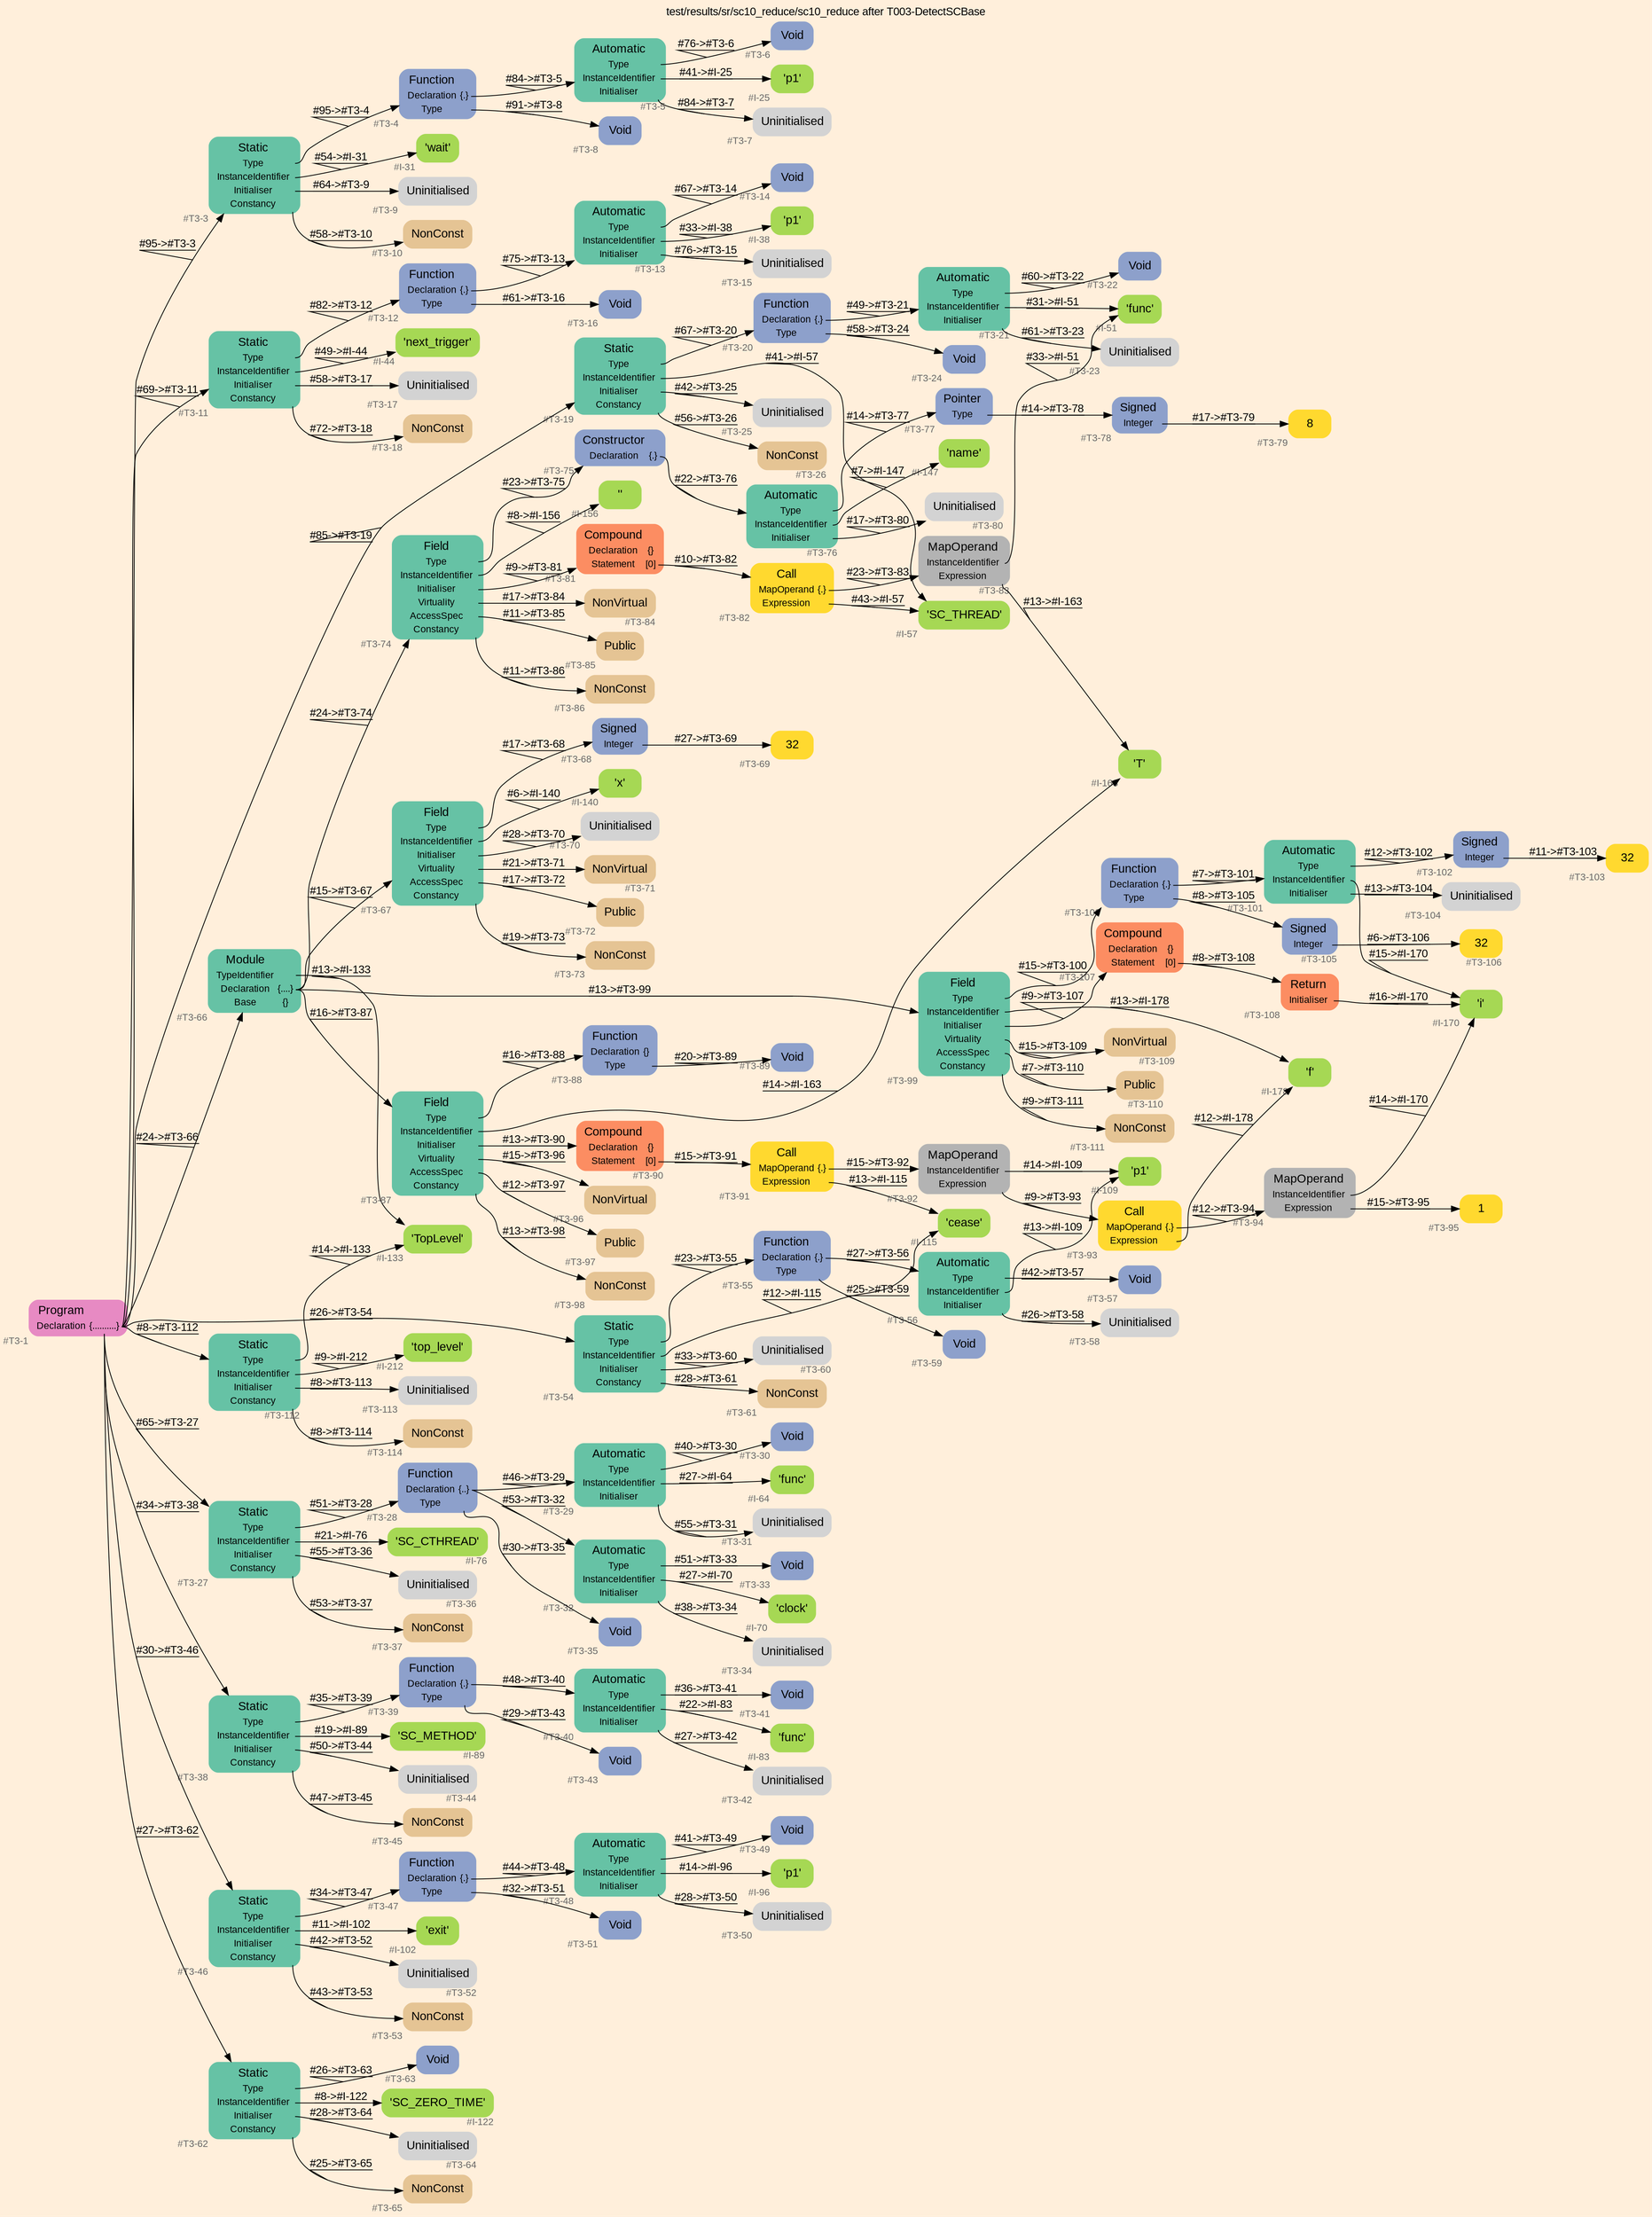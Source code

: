 digraph "test/results/sr/sc10_reduce/sc10_reduce after T003-DetectSCBase" {
label = "test/results/sr/sc10_reduce/sc10_reduce after T003-DetectSCBase"
labelloc = t
graph [
    rankdir = "LR"
    ranksep = 0.3
    bgcolor = antiquewhite1
    color = black
    fontcolor = black
    fontname = "Arial"
];
node [
    fontname = "Arial"
];
edge [
    fontname = "Arial"
];

// -------------------- node figure --------------------
// -------- block #T3-1 ----------
"#T3-1" [
    fillcolor = "/set28/4"
    xlabel = "#T3-1"
    fontsize = "12"
    fontcolor = grey40
    shape = "plaintext"
    label = <<TABLE BORDER="0" CELLBORDER="0" CELLSPACING="0">
     <TR><TD><FONT COLOR="black" POINT-SIZE="15">Program</FONT></TD></TR>
     <TR><TD><FONT COLOR="black" POINT-SIZE="12">Declaration</FONT></TD><TD PORT="port0"><FONT COLOR="black" POINT-SIZE="12">{..........}</FONT></TD></TR>
    </TABLE>>
    style = "rounded,filled"
];

// -------- block #T3-3 ----------
"#T3-3" [
    fillcolor = "/set28/1"
    xlabel = "#T3-3"
    fontsize = "12"
    fontcolor = grey40
    shape = "plaintext"
    label = <<TABLE BORDER="0" CELLBORDER="0" CELLSPACING="0">
     <TR><TD><FONT COLOR="black" POINT-SIZE="15">Static</FONT></TD></TR>
     <TR><TD><FONT COLOR="black" POINT-SIZE="12">Type</FONT></TD><TD PORT="port0"></TD></TR>
     <TR><TD><FONT COLOR="black" POINT-SIZE="12">InstanceIdentifier</FONT></TD><TD PORT="port1"></TD></TR>
     <TR><TD><FONT COLOR="black" POINT-SIZE="12">Initialiser</FONT></TD><TD PORT="port2"></TD></TR>
     <TR><TD><FONT COLOR="black" POINT-SIZE="12">Constancy</FONT></TD><TD PORT="port3"></TD></TR>
    </TABLE>>
    style = "rounded,filled"
];

// -------- block #T3-4 ----------
"#T3-4" [
    fillcolor = "/set28/3"
    xlabel = "#T3-4"
    fontsize = "12"
    fontcolor = grey40
    shape = "plaintext"
    label = <<TABLE BORDER="0" CELLBORDER="0" CELLSPACING="0">
     <TR><TD><FONT COLOR="black" POINT-SIZE="15">Function</FONT></TD></TR>
     <TR><TD><FONT COLOR="black" POINT-SIZE="12">Declaration</FONT></TD><TD PORT="port0"><FONT COLOR="black" POINT-SIZE="12">{.}</FONT></TD></TR>
     <TR><TD><FONT COLOR="black" POINT-SIZE="12">Type</FONT></TD><TD PORT="port1"></TD></TR>
    </TABLE>>
    style = "rounded,filled"
];

// -------- block #T3-5 ----------
"#T3-5" [
    fillcolor = "/set28/1"
    xlabel = "#T3-5"
    fontsize = "12"
    fontcolor = grey40
    shape = "plaintext"
    label = <<TABLE BORDER="0" CELLBORDER="0" CELLSPACING="0">
     <TR><TD><FONT COLOR="black" POINT-SIZE="15">Automatic</FONT></TD></TR>
     <TR><TD><FONT COLOR="black" POINT-SIZE="12">Type</FONT></TD><TD PORT="port0"></TD></TR>
     <TR><TD><FONT COLOR="black" POINT-SIZE="12">InstanceIdentifier</FONT></TD><TD PORT="port1"></TD></TR>
     <TR><TD><FONT COLOR="black" POINT-SIZE="12">Initialiser</FONT></TD><TD PORT="port2"></TD></TR>
    </TABLE>>
    style = "rounded,filled"
];

// -------- block #T3-6 ----------
"#T3-6" [
    fillcolor = "/set28/3"
    xlabel = "#T3-6"
    fontsize = "12"
    fontcolor = grey40
    shape = "plaintext"
    label = <<TABLE BORDER="0" CELLBORDER="0" CELLSPACING="0">
     <TR><TD><FONT COLOR="black" POINT-SIZE="15">Void</FONT></TD></TR>
    </TABLE>>
    style = "rounded,filled"
];

// -------- block #I-25 ----------
"#I-25" [
    fillcolor = "/set28/5"
    xlabel = "#I-25"
    fontsize = "12"
    fontcolor = grey40
    shape = "plaintext"
    label = <<TABLE BORDER="0" CELLBORDER="0" CELLSPACING="0">
     <TR><TD><FONT COLOR="black" POINT-SIZE="15">'p1'</FONT></TD></TR>
    </TABLE>>
    style = "rounded,filled"
];

// -------- block #T3-7 ----------
"#T3-7" [
    xlabel = "#T3-7"
    fontsize = "12"
    fontcolor = grey40
    shape = "plaintext"
    label = <<TABLE BORDER="0" CELLBORDER="0" CELLSPACING="0">
     <TR><TD><FONT COLOR="black" POINT-SIZE="15">Uninitialised</FONT></TD></TR>
    </TABLE>>
    style = "rounded,filled"
];

// -------- block #T3-8 ----------
"#T3-8" [
    fillcolor = "/set28/3"
    xlabel = "#T3-8"
    fontsize = "12"
    fontcolor = grey40
    shape = "plaintext"
    label = <<TABLE BORDER="0" CELLBORDER="0" CELLSPACING="0">
     <TR><TD><FONT COLOR="black" POINT-SIZE="15">Void</FONT></TD></TR>
    </TABLE>>
    style = "rounded,filled"
];

// -------- block #I-31 ----------
"#I-31" [
    fillcolor = "/set28/5"
    xlabel = "#I-31"
    fontsize = "12"
    fontcolor = grey40
    shape = "plaintext"
    label = <<TABLE BORDER="0" CELLBORDER="0" CELLSPACING="0">
     <TR><TD><FONT COLOR="black" POINT-SIZE="15">'wait'</FONT></TD></TR>
    </TABLE>>
    style = "rounded,filled"
];

// -------- block #T3-9 ----------
"#T3-9" [
    xlabel = "#T3-9"
    fontsize = "12"
    fontcolor = grey40
    shape = "plaintext"
    label = <<TABLE BORDER="0" CELLBORDER="0" CELLSPACING="0">
     <TR><TD><FONT COLOR="black" POINT-SIZE="15">Uninitialised</FONT></TD></TR>
    </TABLE>>
    style = "rounded,filled"
];

// -------- block #T3-10 ----------
"#T3-10" [
    fillcolor = "/set28/7"
    xlabel = "#T3-10"
    fontsize = "12"
    fontcolor = grey40
    shape = "plaintext"
    label = <<TABLE BORDER="0" CELLBORDER="0" CELLSPACING="0">
     <TR><TD><FONT COLOR="black" POINT-SIZE="15">NonConst</FONT></TD></TR>
    </TABLE>>
    style = "rounded,filled"
];

// -------- block #T3-11 ----------
"#T3-11" [
    fillcolor = "/set28/1"
    xlabel = "#T3-11"
    fontsize = "12"
    fontcolor = grey40
    shape = "plaintext"
    label = <<TABLE BORDER="0" CELLBORDER="0" CELLSPACING="0">
     <TR><TD><FONT COLOR="black" POINT-SIZE="15">Static</FONT></TD></TR>
     <TR><TD><FONT COLOR="black" POINT-SIZE="12">Type</FONT></TD><TD PORT="port0"></TD></TR>
     <TR><TD><FONT COLOR="black" POINT-SIZE="12">InstanceIdentifier</FONT></TD><TD PORT="port1"></TD></TR>
     <TR><TD><FONT COLOR="black" POINT-SIZE="12">Initialiser</FONT></TD><TD PORT="port2"></TD></TR>
     <TR><TD><FONT COLOR="black" POINT-SIZE="12">Constancy</FONT></TD><TD PORT="port3"></TD></TR>
    </TABLE>>
    style = "rounded,filled"
];

// -------- block #T3-12 ----------
"#T3-12" [
    fillcolor = "/set28/3"
    xlabel = "#T3-12"
    fontsize = "12"
    fontcolor = grey40
    shape = "plaintext"
    label = <<TABLE BORDER="0" CELLBORDER="0" CELLSPACING="0">
     <TR><TD><FONT COLOR="black" POINT-SIZE="15">Function</FONT></TD></TR>
     <TR><TD><FONT COLOR="black" POINT-SIZE="12">Declaration</FONT></TD><TD PORT="port0"><FONT COLOR="black" POINT-SIZE="12">{.}</FONT></TD></TR>
     <TR><TD><FONT COLOR="black" POINT-SIZE="12">Type</FONT></TD><TD PORT="port1"></TD></TR>
    </TABLE>>
    style = "rounded,filled"
];

// -------- block #T3-13 ----------
"#T3-13" [
    fillcolor = "/set28/1"
    xlabel = "#T3-13"
    fontsize = "12"
    fontcolor = grey40
    shape = "plaintext"
    label = <<TABLE BORDER="0" CELLBORDER="0" CELLSPACING="0">
     <TR><TD><FONT COLOR="black" POINT-SIZE="15">Automatic</FONT></TD></TR>
     <TR><TD><FONT COLOR="black" POINT-SIZE="12">Type</FONT></TD><TD PORT="port0"></TD></TR>
     <TR><TD><FONT COLOR="black" POINT-SIZE="12">InstanceIdentifier</FONT></TD><TD PORT="port1"></TD></TR>
     <TR><TD><FONT COLOR="black" POINT-SIZE="12">Initialiser</FONT></TD><TD PORT="port2"></TD></TR>
    </TABLE>>
    style = "rounded,filled"
];

// -------- block #T3-14 ----------
"#T3-14" [
    fillcolor = "/set28/3"
    xlabel = "#T3-14"
    fontsize = "12"
    fontcolor = grey40
    shape = "plaintext"
    label = <<TABLE BORDER="0" CELLBORDER="0" CELLSPACING="0">
     <TR><TD><FONT COLOR="black" POINT-SIZE="15">Void</FONT></TD></TR>
    </TABLE>>
    style = "rounded,filled"
];

// -------- block #I-38 ----------
"#I-38" [
    fillcolor = "/set28/5"
    xlabel = "#I-38"
    fontsize = "12"
    fontcolor = grey40
    shape = "plaintext"
    label = <<TABLE BORDER="0" CELLBORDER="0" CELLSPACING="0">
     <TR><TD><FONT COLOR="black" POINT-SIZE="15">'p1'</FONT></TD></TR>
    </TABLE>>
    style = "rounded,filled"
];

// -------- block #T3-15 ----------
"#T3-15" [
    xlabel = "#T3-15"
    fontsize = "12"
    fontcolor = grey40
    shape = "plaintext"
    label = <<TABLE BORDER="0" CELLBORDER="0" CELLSPACING="0">
     <TR><TD><FONT COLOR="black" POINT-SIZE="15">Uninitialised</FONT></TD></TR>
    </TABLE>>
    style = "rounded,filled"
];

// -------- block #T3-16 ----------
"#T3-16" [
    fillcolor = "/set28/3"
    xlabel = "#T3-16"
    fontsize = "12"
    fontcolor = grey40
    shape = "plaintext"
    label = <<TABLE BORDER="0" CELLBORDER="0" CELLSPACING="0">
     <TR><TD><FONT COLOR="black" POINT-SIZE="15">Void</FONT></TD></TR>
    </TABLE>>
    style = "rounded,filled"
];

// -------- block #I-44 ----------
"#I-44" [
    fillcolor = "/set28/5"
    xlabel = "#I-44"
    fontsize = "12"
    fontcolor = grey40
    shape = "plaintext"
    label = <<TABLE BORDER="0" CELLBORDER="0" CELLSPACING="0">
     <TR><TD><FONT COLOR="black" POINT-SIZE="15">'next_trigger'</FONT></TD></TR>
    </TABLE>>
    style = "rounded,filled"
];

// -------- block #T3-17 ----------
"#T3-17" [
    xlabel = "#T3-17"
    fontsize = "12"
    fontcolor = grey40
    shape = "plaintext"
    label = <<TABLE BORDER="0" CELLBORDER="0" CELLSPACING="0">
     <TR><TD><FONT COLOR="black" POINT-SIZE="15">Uninitialised</FONT></TD></TR>
    </TABLE>>
    style = "rounded,filled"
];

// -------- block #T3-18 ----------
"#T3-18" [
    fillcolor = "/set28/7"
    xlabel = "#T3-18"
    fontsize = "12"
    fontcolor = grey40
    shape = "plaintext"
    label = <<TABLE BORDER="0" CELLBORDER="0" CELLSPACING="0">
     <TR><TD><FONT COLOR="black" POINT-SIZE="15">NonConst</FONT></TD></TR>
    </TABLE>>
    style = "rounded,filled"
];

// -------- block #T3-19 ----------
"#T3-19" [
    fillcolor = "/set28/1"
    xlabel = "#T3-19"
    fontsize = "12"
    fontcolor = grey40
    shape = "plaintext"
    label = <<TABLE BORDER="0" CELLBORDER="0" CELLSPACING="0">
     <TR><TD><FONT COLOR="black" POINT-SIZE="15">Static</FONT></TD></TR>
     <TR><TD><FONT COLOR="black" POINT-SIZE="12">Type</FONT></TD><TD PORT="port0"></TD></TR>
     <TR><TD><FONT COLOR="black" POINT-SIZE="12">InstanceIdentifier</FONT></TD><TD PORT="port1"></TD></TR>
     <TR><TD><FONT COLOR="black" POINT-SIZE="12">Initialiser</FONT></TD><TD PORT="port2"></TD></TR>
     <TR><TD><FONT COLOR="black" POINT-SIZE="12">Constancy</FONT></TD><TD PORT="port3"></TD></TR>
    </TABLE>>
    style = "rounded,filled"
];

// -------- block #T3-20 ----------
"#T3-20" [
    fillcolor = "/set28/3"
    xlabel = "#T3-20"
    fontsize = "12"
    fontcolor = grey40
    shape = "plaintext"
    label = <<TABLE BORDER="0" CELLBORDER="0" CELLSPACING="0">
     <TR><TD><FONT COLOR="black" POINT-SIZE="15">Function</FONT></TD></TR>
     <TR><TD><FONT COLOR="black" POINT-SIZE="12">Declaration</FONT></TD><TD PORT="port0"><FONT COLOR="black" POINT-SIZE="12">{.}</FONT></TD></TR>
     <TR><TD><FONT COLOR="black" POINT-SIZE="12">Type</FONT></TD><TD PORT="port1"></TD></TR>
    </TABLE>>
    style = "rounded,filled"
];

// -------- block #T3-21 ----------
"#T3-21" [
    fillcolor = "/set28/1"
    xlabel = "#T3-21"
    fontsize = "12"
    fontcolor = grey40
    shape = "plaintext"
    label = <<TABLE BORDER="0" CELLBORDER="0" CELLSPACING="0">
     <TR><TD><FONT COLOR="black" POINT-SIZE="15">Automatic</FONT></TD></TR>
     <TR><TD><FONT COLOR="black" POINT-SIZE="12">Type</FONT></TD><TD PORT="port0"></TD></TR>
     <TR><TD><FONT COLOR="black" POINT-SIZE="12">InstanceIdentifier</FONT></TD><TD PORT="port1"></TD></TR>
     <TR><TD><FONT COLOR="black" POINT-SIZE="12">Initialiser</FONT></TD><TD PORT="port2"></TD></TR>
    </TABLE>>
    style = "rounded,filled"
];

// -------- block #T3-22 ----------
"#T3-22" [
    fillcolor = "/set28/3"
    xlabel = "#T3-22"
    fontsize = "12"
    fontcolor = grey40
    shape = "plaintext"
    label = <<TABLE BORDER="0" CELLBORDER="0" CELLSPACING="0">
     <TR><TD><FONT COLOR="black" POINT-SIZE="15">Void</FONT></TD></TR>
    </TABLE>>
    style = "rounded,filled"
];

// -------- block #I-51 ----------
"#I-51" [
    fillcolor = "/set28/5"
    xlabel = "#I-51"
    fontsize = "12"
    fontcolor = grey40
    shape = "plaintext"
    label = <<TABLE BORDER="0" CELLBORDER="0" CELLSPACING="0">
     <TR><TD><FONT COLOR="black" POINT-SIZE="15">'func'</FONT></TD></TR>
    </TABLE>>
    style = "rounded,filled"
];

// -------- block #T3-23 ----------
"#T3-23" [
    xlabel = "#T3-23"
    fontsize = "12"
    fontcolor = grey40
    shape = "plaintext"
    label = <<TABLE BORDER="0" CELLBORDER="0" CELLSPACING="0">
     <TR><TD><FONT COLOR="black" POINT-SIZE="15">Uninitialised</FONT></TD></TR>
    </TABLE>>
    style = "rounded,filled"
];

// -------- block #T3-24 ----------
"#T3-24" [
    fillcolor = "/set28/3"
    xlabel = "#T3-24"
    fontsize = "12"
    fontcolor = grey40
    shape = "plaintext"
    label = <<TABLE BORDER="0" CELLBORDER="0" CELLSPACING="0">
     <TR><TD><FONT COLOR="black" POINT-SIZE="15">Void</FONT></TD></TR>
    </TABLE>>
    style = "rounded,filled"
];

// -------- block #I-57 ----------
"#I-57" [
    fillcolor = "/set28/5"
    xlabel = "#I-57"
    fontsize = "12"
    fontcolor = grey40
    shape = "plaintext"
    label = <<TABLE BORDER="0" CELLBORDER="0" CELLSPACING="0">
     <TR><TD><FONT COLOR="black" POINT-SIZE="15">'SC_THREAD'</FONT></TD></TR>
    </TABLE>>
    style = "rounded,filled"
];

// -------- block #T3-25 ----------
"#T3-25" [
    xlabel = "#T3-25"
    fontsize = "12"
    fontcolor = grey40
    shape = "plaintext"
    label = <<TABLE BORDER="0" CELLBORDER="0" CELLSPACING="0">
     <TR><TD><FONT COLOR="black" POINT-SIZE="15">Uninitialised</FONT></TD></TR>
    </TABLE>>
    style = "rounded,filled"
];

// -------- block #T3-26 ----------
"#T3-26" [
    fillcolor = "/set28/7"
    xlabel = "#T3-26"
    fontsize = "12"
    fontcolor = grey40
    shape = "plaintext"
    label = <<TABLE BORDER="0" CELLBORDER="0" CELLSPACING="0">
     <TR><TD><FONT COLOR="black" POINT-SIZE="15">NonConst</FONT></TD></TR>
    </TABLE>>
    style = "rounded,filled"
];

// -------- block #T3-27 ----------
"#T3-27" [
    fillcolor = "/set28/1"
    xlabel = "#T3-27"
    fontsize = "12"
    fontcolor = grey40
    shape = "plaintext"
    label = <<TABLE BORDER="0" CELLBORDER="0" CELLSPACING="0">
     <TR><TD><FONT COLOR="black" POINT-SIZE="15">Static</FONT></TD></TR>
     <TR><TD><FONT COLOR="black" POINT-SIZE="12">Type</FONT></TD><TD PORT="port0"></TD></TR>
     <TR><TD><FONT COLOR="black" POINT-SIZE="12">InstanceIdentifier</FONT></TD><TD PORT="port1"></TD></TR>
     <TR><TD><FONT COLOR="black" POINT-SIZE="12">Initialiser</FONT></TD><TD PORT="port2"></TD></TR>
     <TR><TD><FONT COLOR="black" POINT-SIZE="12">Constancy</FONT></TD><TD PORT="port3"></TD></TR>
    </TABLE>>
    style = "rounded,filled"
];

// -------- block #T3-28 ----------
"#T3-28" [
    fillcolor = "/set28/3"
    xlabel = "#T3-28"
    fontsize = "12"
    fontcolor = grey40
    shape = "plaintext"
    label = <<TABLE BORDER="0" CELLBORDER="0" CELLSPACING="0">
     <TR><TD><FONT COLOR="black" POINT-SIZE="15">Function</FONT></TD></TR>
     <TR><TD><FONT COLOR="black" POINT-SIZE="12">Declaration</FONT></TD><TD PORT="port0"><FONT COLOR="black" POINT-SIZE="12">{..}</FONT></TD></TR>
     <TR><TD><FONT COLOR="black" POINT-SIZE="12">Type</FONT></TD><TD PORT="port1"></TD></TR>
    </TABLE>>
    style = "rounded,filled"
];

// -------- block #T3-29 ----------
"#T3-29" [
    fillcolor = "/set28/1"
    xlabel = "#T3-29"
    fontsize = "12"
    fontcolor = grey40
    shape = "plaintext"
    label = <<TABLE BORDER="0" CELLBORDER="0" CELLSPACING="0">
     <TR><TD><FONT COLOR="black" POINT-SIZE="15">Automatic</FONT></TD></TR>
     <TR><TD><FONT COLOR="black" POINT-SIZE="12">Type</FONT></TD><TD PORT="port0"></TD></TR>
     <TR><TD><FONT COLOR="black" POINT-SIZE="12">InstanceIdentifier</FONT></TD><TD PORT="port1"></TD></TR>
     <TR><TD><FONT COLOR="black" POINT-SIZE="12">Initialiser</FONT></TD><TD PORT="port2"></TD></TR>
    </TABLE>>
    style = "rounded,filled"
];

// -------- block #T3-30 ----------
"#T3-30" [
    fillcolor = "/set28/3"
    xlabel = "#T3-30"
    fontsize = "12"
    fontcolor = grey40
    shape = "plaintext"
    label = <<TABLE BORDER="0" CELLBORDER="0" CELLSPACING="0">
     <TR><TD><FONT COLOR="black" POINT-SIZE="15">Void</FONT></TD></TR>
    </TABLE>>
    style = "rounded,filled"
];

// -------- block #I-64 ----------
"#I-64" [
    fillcolor = "/set28/5"
    xlabel = "#I-64"
    fontsize = "12"
    fontcolor = grey40
    shape = "plaintext"
    label = <<TABLE BORDER="0" CELLBORDER="0" CELLSPACING="0">
     <TR><TD><FONT COLOR="black" POINT-SIZE="15">'func'</FONT></TD></TR>
    </TABLE>>
    style = "rounded,filled"
];

// -------- block #T3-31 ----------
"#T3-31" [
    xlabel = "#T3-31"
    fontsize = "12"
    fontcolor = grey40
    shape = "plaintext"
    label = <<TABLE BORDER="0" CELLBORDER="0" CELLSPACING="0">
     <TR><TD><FONT COLOR="black" POINT-SIZE="15">Uninitialised</FONT></TD></TR>
    </TABLE>>
    style = "rounded,filled"
];

// -------- block #T3-32 ----------
"#T3-32" [
    fillcolor = "/set28/1"
    xlabel = "#T3-32"
    fontsize = "12"
    fontcolor = grey40
    shape = "plaintext"
    label = <<TABLE BORDER="0" CELLBORDER="0" CELLSPACING="0">
     <TR><TD><FONT COLOR="black" POINT-SIZE="15">Automatic</FONT></TD></TR>
     <TR><TD><FONT COLOR="black" POINT-SIZE="12">Type</FONT></TD><TD PORT="port0"></TD></TR>
     <TR><TD><FONT COLOR="black" POINT-SIZE="12">InstanceIdentifier</FONT></TD><TD PORT="port1"></TD></TR>
     <TR><TD><FONT COLOR="black" POINT-SIZE="12">Initialiser</FONT></TD><TD PORT="port2"></TD></TR>
    </TABLE>>
    style = "rounded,filled"
];

// -------- block #T3-33 ----------
"#T3-33" [
    fillcolor = "/set28/3"
    xlabel = "#T3-33"
    fontsize = "12"
    fontcolor = grey40
    shape = "plaintext"
    label = <<TABLE BORDER="0" CELLBORDER="0" CELLSPACING="0">
     <TR><TD><FONT COLOR="black" POINT-SIZE="15">Void</FONT></TD></TR>
    </TABLE>>
    style = "rounded,filled"
];

// -------- block #I-70 ----------
"#I-70" [
    fillcolor = "/set28/5"
    xlabel = "#I-70"
    fontsize = "12"
    fontcolor = grey40
    shape = "plaintext"
    label = <<TABLE BORDER="0" CELLBORDER="0" CELLSPACING="0">
     <TR><TD><FONT COLOR="black" POINT-SIZE="15">'clock'</FONT></TD></TR>
    </TABLE>>
    style = "rounded,filled"
];

// -------- block #T3-34 ----------
"#T3-34" [
    xlabel = "#T3-34"
    fontsize = "12"
    fontcolor = grey40
    shape = "plaintext"
    label = <<TABLE BORDER="0" CELLBORDER="0" CELLSPACING="0">
     <TR><TD><FONT COLOR="black" POINT-SIZE="15">Uninitialised</FONT></TD></TR>
    </TABLE>>
    style = "rounded,filled"
];

// -------- block #T3-35 ----------
"#T3-35" [
    fillcolor = "/set28/3"
    xlabel = "#T3-35"
    fontsize = "12"
    fontcolor = grey40
    shape = "plaintext"
    label = <<TABLE BORDER="0" CELLBORDER="0" CELLSPACING="0">
     <TR><TD><FONT COLOR="black" POINT-SIZE="15">Void</FONT></TD></TR>
    </TABLE>>
    style = "rounded,filled"
];

// -------- block #I-76 ----------
"#I-76" [
    fillcolor = "/set28/5"
    xlabel = "#I-76"
    fontsize = "12"
    fontcolor = grey40
    shape = "plaintext"
    label = <<TABLE BORDER="0" CELLBORDER="0" CELLSPACING="0">
     <TR><TD><FONT COLOR="black" POINT-SIZE="15">'SC_CTHREAD'</FONT></TD></TR>
    </TABLE>>
    style = "rounded,filled"
];

// -------- block #T3-36 ----------
"#T3-36" [
    xlabel = "#T3-36"
    fontsize = "12"
    fontcolor = grey40
    shape = "plaintext"
    label = <<TABLE BORDER="0" CELLBORDER="0" CELLSPACING="0">
     <TR><TD><FONT COLOR="black" POINT-SIZE="15">Uninitialised</FONT></TD></TR>
    </TABLE>>
    style = "rounded,filled"
];

// -------- block #T3-37 ----------
"#T3-37" [
    fillcolor = "/set28/7"
    xlabel = "#T3-37"
    fontsize = "12"
    fontcolor = grey40
    shape = "plaintext"
    label = <<TABLE BORDER="0" CELLBORDER="0" CELLSPACING="0">
     <TR><TD><FONT COLOR="black" POINT-SIZE="15">NonConst</FONT></TD></TR>
    </TABLE>>
    style = "rounded,filled"
];

// -------- block #T3-38 ----------
"#T3-38" [
    fillcolor = "/set28/1"
    xlabel = "#T3-38"
    fontsize = "12"
    fontcolor = grey40
    shape = "plaintext"
    label = <<TABLE BORDER="0" CELLBORDER="0" CELLSPACING="0">
     <TR><TD><FONT COLOR="black" POINT-SIZE="15">Static</FONT></TD></TR>
     <TR><TD><FONT COLOR="black" POINT-SIZE="12">Type</FONT></TD><TD PORT="port0"></TD></TR>
     <TR><TD><FONT COLOR="black" POINT-SIZE="12">InstanceIdentifier</FONT></TD><TD PORT="port1"></TD></TR>
     <TR><TD><FONT COLOR="black" POINT-SIZE="12">Initialiser</FONT></TD><TD PORT="port2"></TD></TR>
     <TR><TD><FONT COLOR="black" POINT-SIZE="12">Constancy</FONT></TD><TD PORT="port3"></TD></TR>
    </TABLE>>
    style = "rounded,filled"
];

// -------- block #T3-39 ----------
"#T3-39" [
    fillcolor = "/set28/3"
    xlabel = "#T3-39"
    fontsize = "12"
    fontcolor = grey40
    shape = "plaintext"
    label = <<TABLE BORDER="0" CELLBORDER="0" CELLSPACING="0">
     <TR><TD><FONT COLOR="black" POINT-SIZE="15">Function</FONT></TD></TR>
     <TR><TD><FONT COLOR="black" POINT-SIZE="12">Declaration</FONT></TD><TD PORT="port0"><FONT COLOR="black" POINT-SIZE="12">{.}</FONT></TD></TR>
     <TR><TD><FONT COLOR="black" POINT-SIZE="12">Type</FONT></TD><TD PORT="port1"></TD></TR>
    </TABLE>>
    style = "rounded,filled"
];

// -------- block #T3-40 ----------
"#T3-40" [
    fillcolor = "/set28/1"
    xlabel = "#T3-40"
    fontsize = "12"
    fontcolor = grey40
    shape = "plaintext"
    label = <<TABLE BORDER="0" CELLBORDER="0" CELLSPACING="0">
     <TR><TD><FONT COLOR="black" POINT-SIZE="15">Automatic</FONT></TD></TR>
     <TR><TD><FONT COLOR="black" POINT-SIZE="12">Type</FONT></TD><TD PORT="port0"></TD></TR>
     <TR><TD><FONT COLOR="black" POINT-SIZE="12">InstanceIdentifier</FONT></TD><TD PORT="port1"></TD></TR>
     <TR><TD><FONT COLOR="black" POINT-SIZE="12">Initialiser</FONT></TD><TD PORT="port2"></TD></TR>
    </TABLE>>
    style = "rounded,filled"
];

// -------- block #T3-41 ----------
"#T3-41" [
    fillcolor = "/set28/3"
    xlabel = "#T3-41"
    fontsize = "12"
    fontcolor = grey40
    shape = "plaintext"
    label = <<TABLE BORDER="0" CELLBORDER="0" CELLSPACING="0">
     <TR><TD><FONT COLOR="black" POINT-SIZE="15">Void</FONT></TD></TR>
    </TABLE>>
    style = "rounded,filled"
];

// -------- block #I-83 ----------
"#I-83" [
    fillcolor = "/set28/5"
    xlabel = "#I-83"
    fontsize = "12"
    fontcolor = grey40
    shape = "plaintext"
    label = <<TABLE BORDER="0" CELLBORDER="0" CELLSPACING="0">
     <TR><TD><FONT COLOR="black" POINT-SIZE="15">'func'</FONT></TD></TR>
    </TABLE>>
    style = "rounded,filled"
];

// -------- block #T3-42 ----------
"#T3-42" [
    xlabel = "#T3-42"
    fontsize = "12"
    fontcolor = grey40
    shape = "plaintext"
    label = <<TABLE BORDER="0" CELLBORDER="0" CELLSPACING="0">
     <TR><TD><FONT COLOR="black" POINT-SIZE="15">Uninitialised</FONT></TD></TR>
    </TABLE>>
    style = "rounded,filled"
];

// -------- block #T3-43 ----------
"#T3-43" [
    fillcolor = "/set28/3"
    xlabel = "#T3-43"
    fontsize = "12"
    fontcolor = grey40
    shape = "plaintext"
    label = <<TABLE BORDER="0" CELLBORDER="0" CELLSPACING="0">
     <TR><TD><FONT COLOR="black" POINT-SIZE="15">Void</FONT></TD></TR>
    </TABLE>>
    style = "rounded,filled"
];

// -------- block #I-89 ----------
"#I-89" [
    fillcolor = "/set28/5"
    xlabel = "#I-89"
    fontsize = "12"
    fontcolor = grey40
    shape = "plaintext"
    label = <<TABLE BORDER="0" CELLBORDER="0" CELLSPACING="0">
     <TR><TD><FONT COLOR="black" POINT-SIZE="15">'SC_METHOD'</FONT></TD></TR>
    </TABLE>>
    style = "rounded,filled"
];

// -------- block #T3-44 ----------
"#T3-44" [
    xlabel = "#T3-44"
    fontsize = "12"
    fontcolor = grey40
    shape = "plaintext"
    label = <<TABLE BORDER="0" CELLBORDER="0" CELLSPACING="0">
     <TR><TD><FONT COLOR="black" POINT-SIZE="15">Uninitialised</FONT></TD></TR>
    </TABLE>>
    style = "rounded,filled"
];

// -------- block #T3-45 ----------
"#T3-45" [
    fillcolor = "/set28/7"
    xlabel = "#T3-45"
    fontsize = "12"
    fontcolor = grey40
    shape = "plaintext"
    label = <<TABLE BORDER="0" CELLBORDER="0" CELLSPACING="0">
     <TR><TD><FONT COLOR="black" POINT-SIZE="15">NonConst</FONT></TD></TR>
    </TABLE>>
    style = "rounded,filled"
];

// -------- block #T3-46 ----------
"#T3-46" [
    fillcolor = "/set28/1"
    xlabel = "#T3-46"
    fontsize = "12"
    fontcolor = grey40
    shape = "plaintext"
    label = <<TABLE BORDER="0" CELLBORDER="0" CELLSPACING="0">
     <TR><TD><FONT COLOR="black" POINT-SIZE="15">Static</FONT></TD></TR>
     <TR><TD><FONT COLOR="black" POINT-SIZE="12">Type</FONT></TD><TD PORT="port0"></TD></TR>
     <TR><TD><FONT COLOR="black" POINT-SIZE="12">InstanceIdentifier</FONT></TD><TD PORT="port1"></TD></TR>
     <TR><TD><FONT COLOR="black" POINT-SIZE="12">Initialiser</FONT></TD><TD PORT="port2"></TD></TR>
     <TR><TD><FONT COLOR="black" POINT-SIZE="12">Constancy</FONT></TD><TD PORT="port3"></TD></TR>
    </TABLE>>
    style = "rounded,filled"
];

// -------- block #T3-47 ----------
"#T3-47" [
    fillcolor = "/set28/3"
    xlabel = "#T3-47"
    fontsize = "12"
    fontcolor = grey40
    shape = "plaintext"
    label = <<TABLE BORDER="0" CELLBORDER="0" CELLSPACING="0">
     <TR><TD><FONT COLOR="black" POINT-SIZE="15">Function</FONT></TD></TR>
     <TR><TD><FONT COLOR="black" POINT-SIZE="12">Declaration</FONT></TD><TD PORT="port0"><FONT COLOR="black" POINT-SIZE="12">{.}</FONT></TD></TR>
     <TR><TD><FONT COLOR="black" POINT-SIZE="12">Type</FONT></TD><TD PORT="port1"></TD></TR>
    </TABLE>>
    style = "rounded,filled"
];

// -------- block #T3-48 ----------
"#T3-48" [
    fillcolor = "/set28/1"
    xlabel = "#T3-48"
    fontsize = "12"
    fontcolor = grey40
    shape = "plaintext"
    label = <<TABLE BORDER="0" CELLBORDER="0" CELLSPACING="0">
     <TR><TD><FONT COLOR="black" POINT-SIZE="15">Automatic</FONT></TD></TR>
     <TR><TD><FONT COLOR="black" POINT-SIZE="12">Type</FONT></TD><TD PORT="port0"></TD></TR>
     <TR><TD><FONT COLOR="black" POINT-SIZE="12">InstanceIdentifier</FONT></TD><TD PORT="port1"></TD></TR>
     <TR><TD><FONT COLOR="black" POINT-SIZE="12">Initialiser</FONT></TD><TD PORT="port2"></TD></TR>
    </TABLE>>
    style = "rounded,filled"
];

// -------- block #T3-49 ----------
"#T3-49" [
    fillcolor = "/set28/3"
    xlabel = "#T3-49"
    fontsize = "12"
    fontcolor = grey40
    shape = "plaintext"
    label = <<TABLE BORDER="0" CELLBORDER="0" CELLSPACING="0">
     <TR><TD><FONT COLOR="black" POINT-SIZE="15">Void</FONT></TD></TR>
    </TABLE>>
    style = "rounded,filled"
];

// -------- block #I-96 ----------
"#I-96" [
    fillcolor = "/set28/5"
    xlabel = "#I-96"
    fontsize = "12"
    fontcolor = grey40
    shape = "plaintext"
    label = <<TABLE BORDER="0" CELLBORDER="0" CELLSPACING="0">
     <TR><TD><FONT COLOR="black" POINT-SIZE="15">'p1'</FONT></TD></TR>
    </TABLE>>
    style = "rounded,filled"
];

// -------- block #T3-50 ----------
"#T3-50" [
    xlabel = "#T3-50"
    fontsize = "12"
    fontcolor = grey40
    shape = "plaintext"
    label = <<TABLE BORDER="0" CELLBORDER="0" CELLSPACING="0">
     <TR><TD><FONT COLOR="black" POINT-SIZE="15">Uninitialised</FONT></TD></TR>
    </TABLE>>
    style = "rounded,filled"
];

// -------- block #T3-51 ----------
"#T3-51" [
    fillcolor = "/set28/3"
    xlabel = "#T3-51"
    fontsize = "12"
    fontcolor = grey40
    shape = "plaintext"
    label = <<TABLE BORDER="0" CELLBORDER="0" CELLSPACING="0">
     <TR><TD><FONT COLOR="black" POINT-SIZE="15">Void</FONT></TD></TR>
    </TABLE>>
    style = "rounded,filled"
];

// -------- block #I-102 ----------
"#I-102" [
    fillcolor = "/set28/5"
    xlabel = "#I-102"
    fontsize = "12"
    fontcolor = grey40
    shape = "plaintext"
    label = <<TABLE BORDER="0" CELLBORDER="0" CELLSPACING="0">
     <TR><TD><FONT COLOR="black" POINT-SIZE="15">'exit'</FONT></TD></TR>
    </TABLE>>
    style = "rounded,filled"
];

// -------- block #T3-52 ----------
"#T3-52" [
    xlabel = "#T3-52"
    fontsize = "12"
    fontcolor = grey40
    shape = "plaintext"
    label = <<TABLE BORDER="0" CELLBORDER="0" CELLSPACING="0">
     <TR><TD><FONT COLOR="black" POINT-SIZE="15">Uninitialised</FONT></TD></TR>
    </TABLE>>
    style = "rounded,filled"
];

// -------- block #T3-53 ----------
"#T3-53" [
    fillcolor = "/set28/7"
    xlabel = "#T3-53"
    fontsize = "12"
    fontcolor = grey40
    shape = "plaintext"
    label = <<TABLE BORDER="0" CELLBORDER="0" CELLSPACING="0">
     <TR><TD><FONT COLOR="black" POINT-SIZE="15">NonConst</FONT></TD></TR>
    </TABLE>>
    style = "rounded,filled"
];

// -------- block #T3-54 ----------
"#T3-54" [
    fillcolor = "/set28/1"
    xlabel = "#T3-54"
    fontsize = "12"
    fontcolor = grey40
    shape = "plaintext"
    label = <<TABLE BORDER="0" CELLBORDER="0" CELLSPACING="0">
     <TR><TD><FONT COLOR="black" POINT-SIZE="15">Static</FONT></TD></TR>
     <TR><TD><FONT COLOR="black" POINT-SIZE="12">Type</FONT></TD><TD PORT="port0"></TD></TR>
     <TR><TD><FONT COLOR="black" POINT-SIZE="12">InstanceIdentifier</FONT></TD><TD PORT="port1"></TD></TR>
     <TR><TD><FONT COLOR="black" POINT-SIZE="12">Initialiser</FONT></TD><TD PORT="port2"></TD></TR>
     <TR><TD><FONT COLOR="black" POINT-SIZE="12">Constancy</FONT></TD><TD PORT="port3"></TD></TR>
    </TABLE>>
    style = "rounded,filled"
];

// -------- block #T3-55 ----------
"#T3-55" [
    fillcolor = "/set28/3"
    xlabel = "#T3-55"
    fontsize = "12"
    fontcolor = grey40
    shape = "plaintext"
    label = <<TABLE BORDER="0" CELLBORDER="0" CELLSPACING="0">
     <TR><TD><FONT COLOR="black" POINT-SIZE="15">Function</FONT></TD></TR>
     <TR><TD><FONT COLOR="black" POINT-SIZE="12">Declaration</FONT></TD><TD PORT="port0"><FONT COLOR="black" POINT-SIZE="12">{.}</FONT></TD></TR>
     <TR><TD><FONT COLOR="black" POINT-SIZE="12">Type</FONT></TD><TD PORT="port1"></TD></TR>
    </TABLE>>
    style = "rounded,filled"
];

// -------- block #T3-56 ----------
"#T3-56" [
    fillcolor = "/set28/1"
    xlabel = "#T3-56"
    fontsize = "12"
    fontcolor = grey40
    shape = "plaintext"
    label = <<TABLE BORDER="0" CELLBORDER="0" CELLSPACING="0">
     <TR><TD><FONT COLOR="black" POINT-SIZE="15">Automatic</FONT></TD></TR>
     <TR><TD><FONT COLOR="black" POINT-SIZE="12">Type</FONT></TD><TD PORT="port0"></TD></TR>
     <TR><TD><FONT COLOR="black" POINT-SIZE="12">InstanceIdentifier</FONT></TD><TD PORT="port1"></TD></TR>
     <TR><TD><FONT COLOR="black" POINT-SIZE="12">Initialiser</FONT></TD><TD PORT="port2"></TD></TR>
    </TABLE>>
    style = "rounded,filled"
];

// -------- block #T3-57 ----------
"#T3-57" [
    fillcolor = "/set28/3"
    xlabel = "#T3-57"
    fontsize = "12"
    fontcolor = grey40
    shape = "plaintext"
    label = <<TABLE BORDER="0" CELLBORDER="0" CELLSPACING="0">
     <TR><TD><FONT COLOR="black" POINT-SIZE="15">Void</FONT></TD></TR>
    </TABLE>>
    style = "rounded,filled"
];

// -------- block #I-109 ----------
"#I-109" [
    fillcolor = "/set28/5"
    xlabel = "#I-109"
    fontsize = "12"
    fontcolor = grey40
    shape = "plaintext"
    label = <<TABLE BORDER="0" CELLBORDER="0" CELLSPACING="0">
     <TR><TD><FONT COLOR="black" POINT-SIZE="15">'p1'</FONT></TD></TR>
    </TABLE>>
    style = "rounded,filled"
];

// -------- block #T3-58 ----------
"#T3-58" [
    xlabel = "#T3-58"
    fontsize = "12"
    fontcolor = grey40
    shape = "plaintext"
    label = <<TABLE BORDER="0" CELLBORDER="0" CELLSPACING="0">
     <TR><TD><FONT COLOR="black" POINT-SIZE="15">Uninitialised</FONT></TD></TR>
    </TABLE>>
    style = "rounded,filled"
];

// -------- block #T3-59 ----------
"#T3-59" [
    fillcolor = "/set28/3"
    xlabel = "#T3-59"
    fontsize = "12"
    fontcolor = grey40
    shape = "plaintext"
    label = <<TABLE BORDER="0" CELLBORDER="0" CELLSPACING="0">
     <TR><TD><FONT COLOR="black" POINT-SIZE="15">Void</FONT></TD></TR>
    </TABLE>>
    style = "rounded,filled"
];

// -------- block #I-115 ----------
"#I-115" [
    fillcolor = "/set28/5"
    xlabel = "#I-115"
    fontsize = "12"
    fontcolor = grey40
    shape = "plaintext"
    label = <<TABLE BORDER="0" CELLBORDER="0" CELLSPACING="0">
     <TR><TD><FONT COLOR="black" POINT-SIZE="15">'cease'</FONT></TD></TR>
    </TABLE>>
    style = "rounded,filled"
];

// -------- block #T3-60 ----------
"#T3-60" [
    xlabel = "#T3-60"
    fontsize = "12"
    fontcolor = grey40
    shape = "plaintext"
    label = <<TABLE BORDER="0" CELLBORDER="0" CELLSPACING="0">
     <TR><TD><FONT COLOR="black" POINT-SIZE="15">Uninitialised</FONT></TD></TR>
    </TABLE>>
    style = "rounded,filled"
];

// -------- block #T3-61 ----------
"#T3-61" [
    fillcolor = "/set28/7"
    xlabel = "#T3-61"
    fontsize = "12"
    fontcolor = grey40
    shape = "plaintext"
    label = <<TABLE BORDER="0" CELLBORDER="0" CELLSPACING="0">
     <TR><TD><FONT COLOR="black" POINT-SIZE="15">NonConst</FONT></TD></TR>
    </TABLE>>
    style = "rounded,filled"
];

// -------- block #T3-62 ----------
"#T3-62" [
    fillcolor = "/set28/1"
    xlabel = "#T3-62"
    fontsize = "12"
    fontcolor = grey40
    shape = "plaintext"
    label = <<TABLE BORDER="0" CELLBORDER="0" CELLSPACING="0">
     <TR><TD><FONT COLOR="black" POINT-SIZE="15">Static</FONT></TD></TR>
     <TR><TD><FONT COLOR="black" POINT-SIZE="12">Type</FONT></TD><TD PORT="port0"></TD></TR>
     <TR><TD><FONT COLOR="black" POINT-SIZE="12">InstanceIdentifier</FONT></TD><TD PORT="port1"></TD></TR>
     <TR><TD><FONT COLOR="black" POINT-SIZE="12">Initialiser</FONT></TD><TD PORT="port2"></TD></TR>
     <TR><TD><FONT COLOR="black" POINT-SIZE="12">Constancy</FONT></TD><TD PORT="port3"></TD></TR>
    </TABLE>>
    style = "rounded,filled"
];

// -------- block #T3-63 ----------
"#T3-63" [
    fillcolor = "/set28/3"
    xlabel = "#T3-63"
    fontsize = "12"
    fontcolor = grey40
    shape = "plaintext"
    label = <<TABLE BORDER="0" CELLBORDER="0" CELLSPACING="0">
     <TR><TD><FONT COLOR="black" POINT-SIZE="15">Void</FONT></TD></TR>
    </TABLE>>
    style = "rounded,filled"
];

// -------- block #I-122 ----------
"#I-122" [
    fillcolor = "/set28/5"
    xlabel = "#I-122"
    fontsize = "12"
    fontcolor = grey40
    shape = "plaintext"
    label = <<TABLE BORDER="0" CELLBORDER="0" CELLSPACING="0">
     <TR><TD><FONT COLOR="black" POINT-SIZE="15">'SC_ZERO_TIME'</FONT></TD></TR>
    </TABLE>>
    style = "rounded,filled"
];

// -------- block #T3-64 ----------
"#T3-64" [
    xlabel = "#T3-64"
    fontsize = "12"
    fontcolor = grey40
    shape = "plaintext"
    label = <<TABLE BORDER="0" CELLBORDER="0" CELLSPACING="0">
     <TR><TD><FONT COLOR="black" POINT-SIZE="15">Uninitialised</FONT></TD></TR>
    </TABLE>>
    style = "rounded,filled"
];

// -------- block #T3-65 ----------
"#T3-65" [
    fillcolor = "/set28/7"
    xlabel = "#T3-65"
    fontsize = "12"
    fontcolor = grey40
    shape = "plaintext"
    label = <<TABLE BORDER="0" CELLBORDER="0" CELLSPACING="0">
     <TR><TD><FONT COLOR="black" POINT-SIZE="15">NonConst</FONT></TD></TR>
    </TABLE>>
    style = "rounded,filled"
];

// -------- block #T3-66 ----------
"#T3-66" [
    fillcolor = "/set28/1"
    xlabel = "#T3-66"
    fontsize = "12"
    fontcolor = grey40
    shape = "plaintext"
    label = <<TABLE BORDER="0" CELLBORDER="0" CELLSPACING="0">
     <TR><TD><FONT COLOR="black" POINT-SIZE="15">Module</FONT></TD></TR>
     <TR><TD><FONT COLOR="black" POINT-SIZE="12">TypeIdentifier</FONT></TD><TD PORT="port0"></TD></TR>
     <TR><TD><FONT COLOR="black" POINT-SIZE="12">Declaration</FONT></TD><TD PORT="port1"><FONT COLOR="black" POINT-SIZE="12">{....}</FONT></TD></TR>
     <TR><TD><FONT COLOR="black" POINT-SIZE="12">Base</FONT></TD><TD PORT="port2"><FONT COLOR="black" POINT-SIZE="12">{}</FONT></TD></TR>
    </TABLE>>
    style = "rounded,filled"
];

// -------- block #I-133 ----------
"#I-133" [
    fillcolor = "/set28/5"
    xlabel = "#I-133"
    fontsize = "12"
    fontcolor = grey40
    shape = "plaintext"
    label = <<TABLE BORDER="0" CELLBORDER="0" CELLSPACING="0">
     <TR><TD><FONT COLOR="black" POINT-SIZE="15">'TopLevel'</FONT></TD></TR>
    </TABLE>>
    style = "rounded,filled"
];

// -------- block #T3-67 ----------
"#T3-67" [
    fillcolor = "/set28/1"
    xlabel = "#T3-67"
    fontsize = "12"
    fontcolor = grey40
    shape = "plaintext"
    label = <<TABLE BORDER="0" CELLBORDER="0" CELLSPACING="0">
     <TR><TD><FONT COLOR="black" POINT-SIZE="15">Field</FONT></TD></TR>
     <TR><TD><FONT COLOR="black" POINT-SIZE="12">Type</FONT></TD><TD PORT="port0"></TD></TR>
     <TR><TD><FONT COLOR="black" POINT-SIZE="12">InstanceIdentifier</FONT></TD><TD PORT="port1"></TD></TR>
     <TR><TD><FONT COLOR="black" POINT-SIZE="12">Initialiser</FONT></TD><TD PORT="port2"></TD></TR>
     <TR><TD><FONT COLOR="black" POINT-SIZE="12">Virtuality</FONT></TD><TD PORT="port3"></TD></TR>
     <TR><TD><FONT COLOR="black" POINT-SIZE="12">AccessSpec</FONT></TD><TD PORT="port4"></TD></TR>
     <TR><TD><FONT COLOR="black" POINT-SIZE="12">Constancy</FONT></TD><TD PORT="port5"></TD></TR>
    </TABLE>>
    style = "rounded,filled"
];

// -------- block #T3-68 ----------
"#T3-68" [
    fillcolor = "/set28/3"
    xlabel = "#T3-68"
    fontsize = "12"
    fontcolor = grey40
    shape = "plaintext"
    label = <<TABLE BORDER="0" CELLBORDER="0" CELLSPACING="0">
     <TR><TD><FONT COLOR="black" POINT-SIZE="15">Signed</FONT></TD></TR>
     <TR><TD><FONT COLOR="black" POINT-SIZE="12">Integer</FONT></TD><TD PORT="port0"></TD></TR>
    </TABLE>>
    style = "rounded,filled"
];

// -------- block #T3-69 ----------
"#T3-69" [
    fillcolor = "/set28/6"
    xlabel = "#T3-69"
    fontsize = "12"
    fontcolor = grey40
    shape = "plaintext"
    label = <<TABLE BORDER="0" CELLBORDER="0" CELLSPACING="0">
     <TR><TD><FONT COLOR="black" POINT-SIZE="15">32</FONT></TD></TR>
    </TABLE>>
    style = "rounded,filled"
];

// -------- block #I-140 ----------
"#I-140" [
    fillcolor = "/set28/5"
    xlabel = "#I-140"
    fontsize = "12"
    fontcolor = grey40
    shape = "plaintext"
    label = <<TABLE BORDER="0" CELLBORDER="0" CELLSPACING="0">
     <TR><TD><FONT COLOR="black" POINT-SIZE="15">'x'</FONT></TD></TR>
    </TABLE>>
    style = "rounded,filled"
];

// -------- block #T3-70 ----------
"#T3-70" [
    xlabel = "#T3-70"
    fontsize = "12"
    fontcolor = grey40
    shape = "plaintext"
    label = <<TABLE BORDER="0" CELLBORDER="0" CELLSPACING="0">
     <TR><TD><FONT COLOR="black" POINT-SIZE="15">Uninitialised</FONT></TD></TR>
    </TABLE>>
    style = "rounded,filled"
];

// -------- block #T3-71 ----------
"#T3-71" [
    fillcolor = "/set28/7"
    xlabel = "#T3-71"
    fontsize = "12"
    fontcolor = grey40
    shape = "plaintext"
    label = <<TABLE BORDER="0" CELLBORDER="0" CELLSPACING="0">
     <TR><TD><FONT COLOR="black" POINT-SIZE="15">NonVirtual</FONT></TD></TR>
    </TABLE>>
    style = "rounded,filled"
];

// -------- block #T3-72 ----------
"#T3-72" [
    fillcolor = "/set28/7"
    xlabel = "#T3-72"
    fontsize = "12"
    fontcolor = grey40
    shape = "plaintext"
    label = <<TABLE BORDER="0" CELLBORDER="0" CELLSPACING="0">
     <TR><TD><FONT COLOR="black" POINT-SIZE="15">Public</FONT></TD></TR>
    </TABLE>>
    style = "rounded,filled"
];

// -------- block #T3-73 ----------
"#T3-73" [
    fillcolor = "/set28/7"
    xlabel = "#T3-73"
    fontsize = "12"
    fontcolor = grey40
    shape = "plaintext"
    label = <<TABLE BORDER="0" CELLBORDER="0" CELLSPACING="0">
     <TR><TD><FONT COLOR="black" POINT-SIZE="15">NonConst</FONT></TD></TR>
    </TABLE>>
    style = "rounded,filled"
];

// -------- block #T3-74 ----------
"#T3-74" [
    fillcolor = "/set28/1"
    xlabel = "#T3-74"
    fontsize = "12"
    fontcolor = grey40
    shape = "plaintext"
    label = <<TABLE BORDER="0" CELLBORDER="0" CELLSPACING="0">
     <TR><TD><FONT COLOR="black" POINT-SIZE="15">Field</FONT></TD></TR>
     <TR><TD><FONT COLOR="black" POINT-SIZE="12">Type</FONT></TD><TD PORT="port0"></TD></TR>
     <TR><TD><FONT COLOR="black" POINT-SIZE="12">InstanceIdentifier</FONT></TD><TD PORT="port1"></TD></TR>
     <TR><TD><FONT COLOR="black" POINT-SIZE="12">Initialiser</FONT></TD><TD PORT="port2"></TD></TR>
     <TR><TD><FONT COLOR="black" POINT-SIZE="12">Virtuality</FONT></TD><TD PORT="port3"></TD></TR>
     <TR><TD><FONT COLOR="black" POINT-SIZE="12">AccessSpec</FONT></TD><TD PORT="port4"></TD></TR>
     <TR><TD><FONT COLOR="black" POINT-SIZE="12">Constancy</FONT></TD><TD PORT="port5"></TD></TR>
    </TABLE>>
    style = "rounded,filled"
];

// -------- block #T3-75 ----------
"#T3-75" [
    fillcolor = "/set28/3"
    xlabel = "#T3-75"
    fontsize = "12"
    fontcolor = grey40
    shape = "plaintext"
    label = <<TABLE BORDER="0" CELLBORDER="0" CELLSPACING="0">
     <TR><TD><FONT COLOR="black" POINT-SIZE="15">Constructor</FONT></TD></TR>
     <TR><TD><FONT COLOR="black" POINT-SIZE="12">Declaration</FONT></TD><TD PORT="port0"><FONT COLOR="black" POINT-SIZE="12">{.}</FONT></TD></TR>
    </TABLE>>
    style = "rounded,filled"
];

// -------- block #T3-76 ----------
"#T3-76" [
    fillcolor = "/set28/1"
    xlabel = "#T3-76"
    fontsize = "12"
    fontcolor = grey40
    shape = "plaintext"
    label = <<TABLE BORDER="0" CELLBORDER="0" CELLSPACING="0">
     <TR><TD><FONT COLOR="black" POINT-SIZE="15">Automatic</FONT></TD></TR>
     <TR><TD><FONT COLOR="black" POINT-SIZE="12">Type</FONT></TD><TD PORT="port0"></TD></TR>
     <TR><TD><FONT COLOR="black" POINT-SIZE="12">InstanceIdentifier</FONT></TD><TD PORT="port1"></TD></TR>
     <TR><TD><FONT COLOR="black" POINT-SIZE="12">Initialiser</FONT></TD><TD PORT="port2"></TD></TR>
    </TABLE>>
    style = "rounded,filled"
];

// -------- block #T3-77 ----------
"#T3-77" [
    fillcolor = "/set28/3"
    xlabel = "#T3-77"
    fontsize = "12"
    fontcolor = grey40
    shape = "plaintext"
    label = <<TABLE BORDER="0" CELLBORDER="0" CELLSPACING="0">
     <TR><TD><FONT COLOR="black" POINT-SIZE="15">Pointer</FONT></TD></TR>
     <TR><TD><FONT COLOR="black" POINT-SIZE="12">Type</FONT></TD><TD PORT="port0"></TD></TR>
    </TABLE>>
    style = "rounded,filled"
];

// -------- block #T3-78 ----------
"#T3-78" [
    fillcolor = "/set28/3"
    xlabel = "#T3-78"
    fontsize = "12"
    fontcolor = grey40
    shape = "plaintext"
    label = <<TABLE BORDER="0" CELLBORDER="0" CELLSPACING="0">
     <TR><TD><FONT COLOR="black" POINT-SIZE="15">Signed</FONT></TD></TR>
     <TR><TD><FONT COLOR="black" POINT-SIZE="12">Integer</FONT></TD><TD PORT="port0"></TD></TR>
    </TABLE>>
    style = "rounded,filled"
];

// -------- block #T3-79 ----------
"#T3-79" [
    fillcolor = "/set28/6"
    xlabel = "#T3-79"
    fontsize = "12"
    fontcolor = grey40
    shape = "plaintext"
    label = <<TABLE BORDER="0" CELLBORDER="0" CELLSPACING="0">
     <TR><TD><FONT COLOR="black" POINT-SIZE="15">8</FONT></TD></TR>
    </TABLE>>
    style = "rounded,filled"
];

// -------- block #I-147 ----------
"#I-147" [
    fillcolor = "/set28/5"
    xlabel = "#I-147"
    fontsize = "12"
    fontcolor = grey40
    shape = "plaintext"
    label = <<TABLE BORDER="0" CELLBORDER="0" CELLSPACING="0">
     <TR><TD><FONT COLOR="black" POINT-SIZE="15">'name'</FONT></TD></TR>
    </TABLE>>
    style = "rounded,filled"
];

// -------- block #T3-80 ----------
"#T3-80" [
    xlabel = "#T3-80"
    fontsize = "12"
    fontcolor = grey40
    shape = "plaintext"
    label = <<TABLE BORDER="0" CELLBORDER="0" CELLSPACING="0">
     <TR><TD><FONT COLOR="black" POINT-SIZE="15">Uninitialised</FONT></TD></TR>
    </TABLE>>
    style = "rounded,filled"
];

// -------- block #I-156 ----------
"#I-156" [
    fillcolor = "/set28/5"
    xlabel = "#I-156"
    fontsize = "12"
    fontcolor = grey40
    shape = "plaintext"
    label = <<TABLE BORDER="0" CELLBORDER="0" CELLSPACING="0">
     <TR><TD><FONT COLOR="black" POINT-SIZE="15">''</FONT></TD></TR>
    </TABLE>>
    style = "rounded,filled"
];

// -------- block #T3-81 ----------
"#T3-81" [
    fillcolor = "/set28/2"
    xlabel = "#T3-81"
    fontsize = "12"
    fontcolor = grey40
    shape = "plaintext"
    label = <<TABLE BORDER="0" CELLBORDER="0" CELLSPACING="0">
     <TR><TD><FONT COLOR="black" POINT-SIZE="15">Compound</FONT></TD></TR>
     <TR><TD><FONT COLOR="black" POINT-SIZE="12">Declaration</FONT></TD><TD PORT="port0"><FONT COLOR="black" POINT-SIZE="12">{}</FONT></TD></TR>
     <TR><TD><FONT COLOR="black" POINT-SIZE="12">Statement</FONT></TD><TD PORT="port1"><FONT COLOR="black" POINT-SIZE="12">[0]</FONT></TD></TR>
    </TABLE>>
    style = "rounded,filled"
];

// -------- block #T3-82 ----------
"#T3-82" [
    fillcolor = "/set28/6"
    xlabel = "#T3-82"
    fontsize = "12"
    fontcolor = grey40
    shape = "plaintext"
    label = <<TABLE BORDER="0" CELLBORDER="0" CELLSPACING="0">
     <TR><TD><FONT COLOR="black" POINT-SIZE="15">Call</FONT></TD></TR>
     <TR><TD><FONT COLOR="black" POINT-SIZE="12">MapOperand</FONT></TD><TD PORT="port0"><FONT COLOR="black" POINT-SIZE="12">{.}</FONT></TD></TR>
     <TR><TD><FONT COLOR="black" POINT-SIZE="12">Expression</FONT></TD><TD PORT="port1"></TD></TR>
    </TABLE>>
    style = "rounded,filled"
];

// -------- block #T3-83 ----------
"#T3-83" [
    fillcolor = "/set28/8"
    xlabel = "#T3-83"
    fontsize = "12"
    fontcolor = grey40
    shape = "plaintext"
    label = <<TABLE BORDER="0" CELLBORDER="0" CELLSPACING="0">
     <TR><TD><FONT COLOR="black" POINT-SIZE="15">MapOperand</FONT></TD></TR>
     <TR><TD><FONT COLOR="black" POINT-SIZE="12">InstanceIdentifier</FONT></TD><TD PORT="port0"></TD></TR>
     <TR><TD><FONT COLOR="black" POINT-SIZE="12">Expression</FONT></TD><TD PORT="port1"></TD></TR>
    </TABLE>>
    style = "rounded,filled"
];

// -------- block #I-163 ----------
"#I-163" [
    fillcolor = "/set28/5"
    xlabel = "#I-163"
    fontsize = "12"
    fontcolor = grey40
    shape = "plaintext"
    label = <<TABLE BORDER="0" CELLBORDER="0" CELLSPACING="0">
     <TR><TD><FONT COLOR="black" POINT-SIZE="15">'T'</FONT></TD></TR>
    </TABLE>>
    style = "rounded,filled"
];

// -------- block #T3-84 ----------
"#T3-84" [
    fillcolor = "/set28/7"
    xlabel = "#T3-84"
    fontsize = "12"
    fontcolor = grey40
    shape = "plaintext"
    label = <<TABLE BORDER="0" CELLBORDER="0" CELLSPACING="0">
     <TR><TD><FONT COLOR="black" POINT-SIZE="15">NonVirtual</FONT></TD></TR>
    </TABLE>>
    style = "rounded,filled"
];

// -------- block #T3-85 ----------
"#T3-85" [
    fillcolor = "/set28/7"
    xlabel = "#T3-85"
    fontsize = "12"
    fontcolor = grey40
    shape = "plaintext"
    label = <<TABLE BORDER="0" CELLBORDER="0" CELLSPACING="0">
     <TR><TD><FONT COLOR="black" POINT-SIZE="15">Public</FONT></TD></TR>
    </TABLE>>
    style = "rounded,filled"
];

// -------- block #T3-86 ----------
"#T3-86" [
    fillcolor = "/set28/7"
    xlabel = "#T3-86"
    fontsize = "12"
    fontcolor = grey40
    shape = "plaintext"
    label = <<TABLE BORDER="0" CELLBORDER="0" CELLSPACING="0">
     <TR><TD><FONT COLOR="black" POINT-SIZE="15">NonConst</FONT></TD></TR>
    </TABLE>>
    style = "rounded,filled"
];

// -------- block #T3-87 ----------
"#T3-87" [
    fillcolor = "/set28/1"
    xlabel = "#T3-87"
    fontsize = "12"
    fontcolor = grey40
    shape = "plaintext"
    label = <<TABLE BORDER="0" CELLBORDER="0" CELLSPACING="0">
     <TR><TD><FONT COLOR="black" POINT-SIZE="15">Field</FONT></TD></TR>
     <TR><TD><FONT COLOR="black" POINT-SIZE="12">Type</FONT></TD><TD PORT="port0"></TD></TR>
     <TR><TD><FONT COLOR="black" POINT-SIZE="12">InstanceIdentifier</FONT></TD><TD PORT="port1"></TD></TR>
     <TR><TD><FONT COLOR="black" POINT-SIZE="12">Initialiser</FONT></TD><TD PORT="port2"></TD></TR>
     <TR><TD><FONT COLOR="black" POINT-SIZE="12">Virtuality</FONT></TD><TD PORT="port3"></TD></TR>
     <TR><TD><FONT COLOR="black" POINT-SIZE="12">AccessSpec</FONT></TD><TD PORT="port4"></TD></TR>
     <TR><TD><FONT COLOR="black" POINT-SIZE="12">Constancy</FONT></TD><TD PORT="port5"></TD></TR>
    </TABLE>>
    style = "rounded,filled"
];

// -------- block #T3-88 ----------
"#T3-88" [
    fillcolor = "/set28/3"
    xlabel = "#T3-88"
    fontsize = "12"
    fontcolor = grey40
    shape = "plaintext"
    label = <<TABLE BORDER="0" CELLBORDER="0" CELLSPACING="0">
     <TR><TD><FONT COLOR="black" POINT-SIZE="15">Function</FONT></TD></TR>
     <TR><TD><FONT COLOR="black" POINT-SIZE="12">Declaration</FONT></TD><TD PORT="port0"><FONT COLOR="black" POINT-SIZE="12">{}</FONT></TD></TR>
     <TR><TD><FONT COLOR="black" POINT-SIZE="12">Type</FONT></TD><TD PORT="port1"></TD></TR>
    </TABLE>>
    style = "rounded,filled"
];

// -------- block #T3-89 ----------
"#T3-89" [
    fillcolor = "/set28/3"
    xlabel = "#T3-89"
    fontsize = "12"
    fontcolor = grey40
    shape = "plaintext"
    label = <<TABLE BORDER="0" CELLBORDER="0" CELLSPACING="0">
     <TR><TD><FONT COLOR="black" POINT-SIZE="15">Void</FONT></TD></TR>
    </TABLE>>
    style = "rounded,filled"
];

// -------- block #T3-90 ----------
"#T3-90" [
    fillcolor = "/set28/2"
    xlabel = "#T3-90"
    fontsize = "12"
    fontcolor = grey40
    shape = "plaintext"
    label = <<TABLE BORDER="0" CELLBORDER="0" CELLSPACING="0">
     <TR><TD><FONT COLOR="black" POINT-SIZE="15">Compound</FONT></TD></TR>
     <TR><TD><FONT COLOR="black" POINT-SIZE="12">Declaration</FONT></TD><TD PORT="port0"><FONT COLOR="black" POINT-SIZE="12">{}</FONT></TD></TR>
     <TR><TD><FONT COLOR="black" POINT-SIZE="12">Statement</FONT></TD><TD PORT="port1"><FONT COLOR="black" POINT-SIZE="12">[0]</FONT></TD></TR>
    </TABLE>>
    style = "rounded,filled"
];

// -------- block #T3-91 ----------
"#T3-91" [
    fillcolor = "/set28/6"
    xlabel = "#T3-91"
    fontsize = "12"
    fontcolor = grey40
    shape = "plaintext"
    label = <<TABLE BORDER="0" CELLBORDER="0" CELLSPACING="0">
     <TR><TD><FONT COLOR="black" POINT-SIZE="15">Call</FONT></TD></TR>
     <TR><TD><FONT COLOR="black" POINT-SIZE="12">MapOperand</FONT></TD><TD PORT="port0"><FONT COLOR="black" POINT-SIZE="12">{.}</FONT></TD></TR>
     <TR><TD><FONT COLOR="black" POINT-SIZE="12">Expression</FONT></TD><TD PORT="port1"></TD></TR>
    </TABLE>>
    style = "rounded,filled"
];

// -------- block #T3-92 ----------
"#T3-92" [
    fillcolor = "/set28/8"
    xlabel = "#T3-92"
    fontsize = "12"
    fontcolor = grey40
    shape = "plaintext"
    label = <<TABLE BORDER="0" CELLBORDER="0" CELLSPACING="0">
     <TR><TD><FONT COLOR="black" POINT-SIZE="15">MapOperand</FONT></TD></TR>
     <TR><TD><FONT COLOR="black" POINT-SIZE="12">InstanceIdentifier</FONT></TD><TD PORT="port0"></TD></TR>
     <TR><TD><FONT COLOR="black" POINT-SIZE="12">Expression</FONT></TD><TD PORT="port1"></TD></TR>
    </TABLE>>
    style = "rounded,filled"
];

// -------- block #T3-93 ----------
"#T3-93" [
    fillcolor = "/set28/6"
    xlabel = "#T3-93"
    fontsize = "12"
    fontcolor = grey40
    shape = "plaintext"
    label = <<TABLE BORDER="0" CELLBORDER="0" CELLSPACING="0">
     <TR><TD><FONT COLOR="black" POINT-SIZE="15">Call</FONT></TD></TR>
     <TR><TD><FONT COLOR="black" POINT-SIZE="12">MapOperand</FONT></TD><TD PORT="port0"><FONT COLOR="black" POINT-SIZE="12">{.}</FONT></TD></TR>
     <TR><TD><FONT COLOR="black" POINT-SIZE="12">Expression</FONT></TD><TD PORT="port1"></TD></TR>
    </TABLE>>
    style = "rounded,filled"
];

// -------- block #T3-94 ----------
"#T3-94" [
    fillcolor = "/set28/8"
    xlabel = "#T3-94"
    fontsize = "12"
    fontcolor = grey40
    shape = "plaintext"
    label = <<TABLE BORDER="0" CELLBORDER="0" CELLSPACING="0">
     <TR><TD><FONT COLOR="black" POINT-SIZE="15">MapOperand</FONT></TD></TR>
     <TR><TD><FONT COLOR="black" POINT-SIZE="12">InstanceIdentifier</FONT></TD><TD PORT="port0"></TD></TR>
     <TR><TD><FONT COLOR="black" POINT-SIZE="12">Expression</FONT></TD><TD PORT="port1"></TD></TR>
    </TABLE>>
    style = "rounded,filled"
];

// -------- block #I-170 ----------
"#I-170" [
    fillcolor = "/set28/5"
    xlabel = "#I-170"
    fontsize = "12"
    fontcolor = grey40
    shape = "plaintext"
    label = <<TABLE BORDER="0" CELLBORDER="0" CELLSPACING="0">
     <TR><TD><FONT COLOR="black" POINT-SIZE="15">'i'</FONT></TD></TR>
    </TABLE>>
    style = "rounded,filled"
];

// -------- block #T3-95 ----------
"#T3-95" [
    fillcolor = "/set28/6"
    xlabel = "#T3-95"
    fontsize = "12"
    fontcolor = grey40
    shape = "plaintext"
    label = <<TABLE BORDER="0" CELLBORDER="0" CELLSPACING="0">
     <TR><TD><FONT COLOR="black" POINT-SIZE="15">1</FONT></TD></TR>
    </TABLE>>
    style = "rounded,filled"
];

// -------- block #I-178 ----------
"#I-178" [
    fillcolor = "/set28/5"
    xlabel = "#I-178"
    fontsize = "12"
    fontcolor = grey40
    shape = "plaintext"
    label = <<TABLE BORDER="0" CELLBORDER="0" CELLSPACING="0">
     <TR><TD><FONT COLOR="black" POINT-SIZE="15">'f'</FONT></TD></TR>
    </TABLE>>
    style = "rounded,filled"
];

// -------- block #T3-96 ----------
"#T3-96" [
    fillcolor = "/set28/7"
    xlabel = "#T3-96"
    fontsize = "12"
    fontcolor = grey40
    shape = "plaintext"
    label = <<TABLE BORDER="0" CELLBORDER="0" CELLSPACING="0">
     <TR><TD><FONT COLOR="black" POINT-SIZE="15">NonVirtual</FONT></TD></TR>
    </TABLE>>
    style = "rounded,filled"
];

// -------- block #T3-97 ----------
"#T3-97" [
    fillcolor = "/set28/7"
    xlabel = "#T3-97"
    fontsize = "12"
    fontcolor = grey40
    shape = "plaintext"
    label = <<TABLE BORDER="0" CELLBORDER="0" CELLSPACING="0">
     <TR><TD><FONT COLOR="black" POINT-SIZE="15">Public</FONT></TD></TR>
    </TABLE>>
    style = "rounded,filled"
];

// -------- block #T3-98 ----------
"#T3-98" [
    fillcolor = "/set28/7"
    xlabel = "#T3-98"
    fontsize = "12"
    fontcolor = grey40
    shape = "plaintext"
    label = <<TABLE BORDER="0" CELLBORDER="0" CELLSPACING="0">
     <TR><TD><FONT COLOR="black" POINT-SIZE="15">NonConst</FONT></TD></TR>
    </TABLE>>
    style = "rounded,filled"
];

// -------- block #T3-99 ----------
"#T3-99" [
    fillcolor = "/set28/1"
    xlabel = "#T3-99"
    fontsize = "12"
    fontcolor = grey40
    shape = "plaintext"
    label = <<TABLE BORDER="0" CELLBORDER="0" CELLSPACING="0">
     <TR><TD><FONT COLOR="black" POINT-SIZE="15">Field</FONT></TD></TR>
     <TR><TD><FONT COLOR="black" POINT-SIZE="12">Type</FONT></TD><TD PORT="port0"></TD></TR>
     <TR><TD><FONT COLOR="black" POINT-SIZE="12">InstanceIdentifier</FONT></TD><TD PORT="port1"></TD></TR>
     <TR><TD><FONT COLOR="black" POINT-SIZE="12">Initialiser</FONT></TD><TD PORT="port2"></TD></TR>
     <TR><TD><FONT COLOR="black" POINT-SIZE="12">Virtuality</FONT></TD><TD PORT="port3"></TD></TR>
     <TR><TD><FONT COLOR="black" POINT-SIZE="12">AccessSpec</FONT></TD><TD PORT="port4"></TD></TR>
     <TR><TD><FONT COLOR="black" POINT-SIZE="12">Constancy</FONT></TD><TD PORT="port5"></TD></TR>
    </TABLE>>
    style = "rounded,filled"
];

// -------- block #T3-100 ----------
"#T3-100" [
    fillcolor = "/set28/3"
    xlabel = "#T3-100"
    fontsize = "12"
    fontcolor = grey40
    shape = "plaintext"
    label = <<TABLE BORDER="0" CELLBORDER="0" CELLSPACING="0">
     <TR><TD><FONT COLOR="black" POINT-SIZE="15">Function</FONT></TD></TR>
     <TR><TD><FONT COLOR="black" POINT-SIZE="12">Declaration</FONT></TD><TD PORT="port0"><FONT COLOR="black" POINT-SIZE="12">{.}</FONT></TD></TR>
     <TR><TD><FONT COLOR="black" POINT-SIZE="12">Type</FONT></TD><TD PORT="port1"></TD></TR>
    </TABLE>>
    style = "rounded,filled"
];

// -------- block #T3-101 ----------
"#T3-101" [
    fillcolor = "/set28/1"
    xlabel = "#T3-101"
    fontsize = "12"
    fontcolor = grey40
    shape = "plaintext"
    label = <<TABLE BORDER="0" CELLBORDER="0" CELLSPACING="0">
     <TR><TD><FONT COLOR="black" POINT-SIZE="15">Automatic</FONT></TD></TR>
     <TR><TD><FONT COLOR="black" POINT-SIZE="12">Type</FONT></TD><TD PORT="port0"></TD></TR>
     <TR><TD><FONT COLOR="black" POINT-SIZE="12">InstanceIdentifier</FONT></TD><TD PORT="port1"></TD></TR>
     <TR><TD><FONT COLOR="black" POINT-SIZE="12">Initialiser</FONT></TD><TD PORT="port2"></TD></TR>
    </TABLE>>
    style = "rounded,filled"
];

// -------- block #T3-102 ----------
"#T3-102" [
    fillcolor = "/set28/3"
    xlabel = "#T3-102"
    fontsize = "12"
    fontcolor = grey40
    shape = "plaintext"
    label = <<TABLE BORDER="0" CELLBORDER="0" CELLSPACING="0">
     <TR><TD><FONT COLOR="black" POINT-SIZE="15">Signed</FONT></TD></TR>
     <TR><TD><FONT COLOR="black" POINT-SIZE="12">Integer</FONT></TD><TD PORT="port0"></TD></TR>
    </TABLE>>
    style = "rounded,filled"
];

// -------- block #T3-103 ----------
"#T3-103" [
    fillcolor = "/set28/6"
    xlabel = "#T3-103"
    fontsize = "12"
    fontcolor = grey40
    shape = "plaintext"
    label = <<TABLE BORDER="0" CELLBORDER="0" CELLSPACING="0">
     <TR><TD><FONT COLOR="black" POINT-SIZE="15">32</FONT></TD></TR>
    </TABLE>>
    style = "rounded,filled"
];

// -------- block #T3-104 ----------
"#T3-104" [
    xlabel = "#T3-104"
    fontsize = "12"
    fontcolor = grey40
    shape = "plaintext"
    label = <<TABLE BORDER="0" CELLBORDER="0" CELLSPACING="0">
     <TR><TD><FONT COLOR="black" POINT-SIZE="15">Uninitialised</FONT></TD></TR>
    </TABLE>>
    style = "rounded,filled"
];

// -------- block #T3-105 ----------
"#T3-105" [
    fillcolor = "/set28/3"
    xlabel = "#T3-105"
    fontsize = "12"
    fontcolor = grey40
    shape = "plaintext"
    label = <<TABLE BORDER="0" CELLBORDER="0" CELLSPACING="0">
     <TR><TD><FONT COLOR="black" POINT-SIZE="15">Signed</FONT></TD></TR>
     <TR><TD><FONT COLOR="black" POINT-SIZE="12">Integer</FONT></TD><TD PORT="port0"></TD></TR>
    </TABLE>>
    style = "rounded,filled"
];

// -------- block #T3-106 ----------
"#T3-106" [
    fillcolor = "/set28/6"
    xlabel = "#T3-106"
    fontsize = "12"
    fontcolor = grey40
    shape = "plaintext"
    label = <<TABLE BORDER="0" CELLBORDER="0" CELLSPACING="0">
     <TR><TD><FONT COLOR="black" POINT-SIZE="15">32</FONT></TD></TR>
    </TABLE>>
    style = "rounded,filled"
];

// -------- block #T3-107 ----------
"#T3-107" [
    fillcolor = "/set28/2"
    xlabel = "#T3-107"
    fontsize = "12"
    fontcolor = grey40
    shape = "plaintext"
    label = <<TABLE BORDER="0" CELLBORDER="0" CELLSPACING="0">
     <TR><TD><FONT COLOR="black" POINT-SIZE="15">Compound</FONT></TD></TR>
     <TR><TD><FONT COLOR="black" POINT-SIZE="12">Declaration</FONT></TD><TD PORT="port0"><FONT COLOR="black" POINT-SIZE="12">{}</FONT></TD></TR>
     <TR><TD><FONT COLOR="black" POINT-SIZE="12">Statement</FONT></TD><TD PORT="port1"><FONT COLOR="black" POINT-SIZE="12">[0]</FONT></TD></TR>
    </TABLE>>
    style = "rounded,filled"
];

// -------- block #T3-108 ----------
"#T3-108" [
    fillcolor = "/set28/2"
    xlabel = "#T3-108"
    fontsize = "12"
    fontcolor = grey40
    shape = "plaintext"
    label = <<TABLE BORDER="0" CELLBORDER="0" CELLSPACING="0">
     <TR><TD><FONT COLOR="black" POINT-SIZE="15">Return</FONT></TD></TR>
     <TR><TD><FONT COLOR="black" POINT-SIZE="12">Initialiser</FONT></TD><TD PORT="port0"></TD></TR>
    </TABLE>>
    style = "rounded,filled"
];

// -------- block #T3-109 ----------
"#T3-109" [
    fillcolor = "/set28/7"
    xlabel = "#T3-109"
    fontsize = "12"
    fontcolor = grey40
    shape = "plaintext"
    label = <<TABLE BORDER="0" CELLBORDER="0" CELLSPACING="0">
     <TR><TD><FONT COLOR="black" POINT-SIZE="15">NonVirtual</FONT></TD></TR>
    </TABLE>>
    style = "rounded,filled"
];

// -------- block #T3-110 ----------
"#T3-110" [
    fillcolor = "/set28/7"
    xlabel = "#T3-110"
    fontsize = "12"
    fontcolor = grey40
    shape = "plaintext"
    label = <<TABLE BORDER="0" CELLBORDER="0" CELLSPACING="0">
     <TR><TD><FONT COLOR="black" POINT-SIZE="15">Public</FONT></TD></TR>
    </TABLE>>
    style = "rounded,filled"
];

// -------- block #T3-111 ----------
"#T3-111" [
    fillcolor = "/set28/7"
    xlabel = "#T3-111"
    fontsize = "12"
    fontcolor = grey40
    shape = "plaintext"
    label = <<TABLE BORDER="0" CELLBORDER="0" CELLSPACING="0">
     <TR><TD><FONT COLOR="black" POINT-SIZE="15">NonConst</FONT></TD></TR>
    </TABLE>>
    style = "rounded,filled"
];

// -------- block #T3-112 ----------
"#T3-112" [
    fillcolor = "/set28/1"
    xlabel = "#T3-112"
    fontsize = "12"
    fontcolor = grey40
    shape = "plaintext"
    label = <<TABLE BORDER="0" CELLBORDER="0" CELLSPACING="0">
     <TR><TD><FONT COLOR="black" POINT-SIZE="15">Static</FONT></TD></TR>
     <TR><TD><FONT COLOR="black" POINT-SIZE="12">Type</FONT></TD><TD PORT="port0"></TD></TR>
     <TR><TD><FONT COLOR="black" POINT-SIZE="12">InstanceIdentifier</FONT></TD><TD PORT="port1"></TD></TR>
     <TR><TD><FONT COLOR="black" POINT-SIZE="12">Initialiser</FONT></TD><TD PORT="port2"></TD></TR>
     <TR><TD><FONT COLOR="black" POINT-SIZE="12">Constancy</FONT></TD><TD PORT="port3"></TD></TR>
    </TABLE>>
    style = "rounded,filled"
];

// -------- block #I-212 ----------
"#I-212" [
    fillcolor = "/set28/5"
    xlabel = "#I-212"
    fontsize = "12"
    fontcolor = grey40
    shape = "plaintext"
    label = <<TABLE BORDER="0" CELLBORDER="0" CELLSPACING="0">
     <TR><TD><FONT COLOR="black" POINT-SIZE="15">'top_level'</FONT></TD></TR>
    </TABLE>>
    style = "rounded,filled"
];

// -------- block #T3-113 ----------
"#T3-113" [
    xlabel = "#T3-113"
    fontsize = "12"
    fontcolor = grey40
    shape = "plaintext"
    label = <<TABLE BORDER="0" CELLBORDER="0" CELLSPACING="0">
     <TR><TD><FONT COLOR="black" POINT-SIZE="15">Uninitialised</FONT></TD></TR>
    </TABLE>>
    style = "rounded,filled"
];

// -------- block #T3-114 ----------
"#T3-114" [
    fillcolor = "/set28/7"
    xlabel = "#T3-114"
    fontsize = "12"
    fontcolor = grey40
    shape = "plaintext"
    label = <<TABLE BORDER="0" CELLBORDER="0" CELLSPACING="0">
     <TR><TD><FONT COLOR="black" POINT-SIZE="15">NonConst</FONT></TD></TR>
    </TABLE>>
    style = "rounded,filled"
];

"#T3-1":port0 -> "#T3-3" [
    label = "#95-&gt;#T3-3"
    decorate = true
    color = black
    fontcolor = black
];

"#T3-1":port0 -> "#T3-11" [
    label = "#69-&gt;#T3-11"
    decorate = true
    color = black
    fontcolor = black
];

"#T3-1":port0 -> "#T3-19" [
    label = "#85-&gt;#T3-19"
    decorate = true
    color = black
    fontcolor = black
];

"#T3-1":port0 -> "#T3-27" [
    label = "#65-&gt;#T3-27"
    decorate = true
    color = black
    fontcolor = black
];

"#T3-1":port0 -> "#T3-38" [
    label = "#34-&gt;#T3-38"
    decorate = true
    color = black
    fontcolor = black
];

"#T3-1":port0 -> "#T3-46" [
    label = "#30-&gt;#T3-46"
    decorate = true
    color = black
    fontcolor = black
];

"#T3-1":port0 -> "#T3-54" [
    label = "#26-&gt;#T3-54"
    decorate = true
    color = black
    fontcolor = black
];

"#T3-1":port0 -> "#T3-62" [
    label = "#27-&gt;#T3-62"
    decorate = true
    color = black
    fontcolor = black
];

"#T3-1":port0 -> "#T3-66" [
    label = "#24-&gt;#T3-66"
    decorate = true
    color = black
    fontcolor = black
];

"#T3-1":port0 -> "#T3-112" [
    label = "#8-&gt;#T3-112"
    decorate = true
    color = black
    fontcolor = black
];

"#T3-3":port0 -> "#T3-4" [
    label = "#95-&gt;#T3-4"
    decorate = true
    color = black
    fontcolor = black
];

"#T3-3":port1 -> "#I-31" [
    label = "#54-&gt;#I-31"
    decorate = true
    color = black
    fontcolor = black
];

"#T3-3":port2 -> "#T3-9" [
    label = "#64-&gt;#T3-9"
    decorate = true
    color = black
    fontcolor = black
];

"#T3-3":port3 -> "#T3-10" [
    label = "#58-&gt;#T3-10"
    decorate = true
    color = black
    fontcolor = black
];

"#T3-4":port0 -> "#T3-5" [
    label = "#84-&gt;#T3-5"
    decorate = true
    color = black
    fontcolor = black
];

"#T3-4":port1 -> "#T3-8" [
    label = "#91-&gt;#T3-8"
    decorate = true
    color = black
    fontcolor = black
];

"#T3-5":port0 -> "#T3-6" [
    label = "#76-&gt;#T3-6"
    decorate = true
    color = black
    fontcolor = black
];

"#T3-5":port1 -> "#I-25" [
    label = "#41-&gt;#I-25"
    decorate = true
    color = black
    fontcolor = black
];

"#T3-5":port2 -> "#T3-7" [
    label = "#84-&gt;#T3-7"
    decorate = true
    color = black
    fontcolor = black
];

"#T3-11":port0 -> "#T3-12" [
    label = "#82-&gt;#T3-12"
    decorate = true
    color = black
    fontcolor = black
];

"#T3-11":port1 -> "#I-44" [
    label = "#49-&gt;#I-44"
    decorate = true
    color = black
    fontcolor = black
];

"#T3-11":port2 -> "#T3-17" [
    label = "#58-&gt;#T3-17"
    decorate = true
    color = black
    fontcolor = black
];

"#T3-11":port3 -> "#T3-18" [
    label = "#72-&gt;#T3-18"
    decorate = true
    color = black
    fontcolor = black
];

"#T3-12":port0 -> "#T3-13" [
    label = "#75-&gt;#T3-13"
    decorate = true
    color = black
    fontcolor = black
];

"#T3-12":port1 -> "#T3-16" [
    label = "#61-&gt;#T3-16"
    decorate = true
    color = black
    fontcolor = black
];

"#T3-13":port0 -> "#T3-14" [
    label = "#67-&gt;#T3-14"
    decorate = true
    color = black
    fontcolor = black
];

"#T3-13":port1 -> "#I-38" [
    label = "#33-&gt;#I-38"
    decorate = true
    color = black
    fontcolor = black
];

"#T3-13":port2 -> "#T3-15" [
    label = "#76-&gt;#T3-15"
    decorate = true
    color = black
    fontcolor = black
];

"#T3-19":port0 -> "#T3-20" [
    label = "#67-&gt;#T3-20"
    decorate = true
    color = black
    fontcolor = black
];

"#T3-19":port1 -> "#I-57" [
    label = "#41-&gt;#I-57"
    decorate = true
    color = black
    fontcolor = black
];

"#T3-19":port2 -> "#T3-25" [
    label = "#42-&gt;#T3-25"
    decorate = true
    color = black
    fontcolor = black
];

"#T3-19":port3 -> "#T3-26" [
    label = "#56-&gt;#T3-26"
    decorate = true
    color = black
    fontcolor = black
];

"#T3-20":port0 -> "#T3-21" [
    label = "#49-&gt;#T3-21"
    decorate = true
    color = black
    fontcolor = black
];

"#T3-20":port1 -> "#T3-24" [
    label = "#58-&gt;#T3-24"
    decorate = true
    color = black
    fontcolor = black
];

"#T3-21":port0 -> "#T3-22" [
    label = "#60-&gt;#T3-22"
    decorate = true
    color = black
    fontcolor = black
];

"#T3-21":port1 -> "#I-51" [
    label = "#31-&gt;#I-51"
    decorate = true
    color = black
    fontcolor = black
];

"#T3-21":port2 -> "#T3-23" [
    label = "#61-&gt;#T3-23"
    decorate = true
    color = black
    fontcolor = black
];

"#T3-27":port0 -> "#T3-28" [
    label = "#51-&gt;#T3-28"
    decorate = true
    color = black
    fontcolor = black
];

"#T3-27":port1 -> "#I-76" [
    label = "#21-&gt;#I-76"
    decorate = true
    color = black
    fontcolor = black
];

"#T3-27":port2 -> "#T3-36" [
    label = "#55-&gt;#T3-36"
    decorate = true
    color = black
    fontcolor = black
];

"#T3-27":port3 -> "#T3-37" [
    label = "#53-&gt;#T3-37"
    decorate = true
    color = black
    fontcolor = black
];

"#T3-28":port0 -> "#T3-29" [
    label = "#46-&gt;#T3-29"
    decorate = true
    color = black
    fontcolor = black
];

"#T3-28":port0 -> "#T3-32" [
    label = "#53-&gt;#T3-32"
    decorate = true
    color = black
    fontcolor = black
];

"#T3-28":port1 -> "#T3-35" [
    label = "#30-&gt;#T3-35"
    decorate = true
    color = black
    fontcolor = black
];

"#T3-29":port0 -> "#T3-30" [
    label = "#40-&gt;#T3-30"
    decorate = true
    color = black
    fontcolor = black
];

"#T3-29":port1 -> "#I-64" [
    label = "#27-&gt;#I-64"
    decorate = true
    color = black
    fontcolor = black
];

"#T3-29":port2 -> "#T3-31" [
    label = "#55-&gt;#T3-31"
    decorate = true
    color = black
    fontcolor = black
];

"#T3-32":port0 -> "#T3-33" [
    label = "#51-&gt;#T3-33"
    decorate = true
    color = black
    fontcolor = black
];

"#T3-32":port1 -> "#I-70" [
    label = "#27-&gt;#I-70"
    decorate = true
    color = black
    fontcolor = black
];

"#T3-32":port2 -> "#T3-34" [
    label = "#38-&gt;#T3-34"
    decorate = true
    color = black
    fontcolor = black
];

"#T3-38":port0 -> "#T3-39" [
    label = "#35-&gt;#T3-39"
    decorate = true
    color = black
    fontcolor = black
];

"#T3-38":port1 -> "#I-89" [
    label = "#19-&gt;#I-89"
    decorate = true
    color = black
    fontcolor = black
];

"#T3-38":port2 -> "#T3-44" [
    label = "#50-&gt;#T3-44"
    decorate = true
    color = black
    fontcolor = black
];

"#T3-38":port3 -> "#T3-45" [
    label = "#47-&gt;#T3-45"
    decorate = true
    color = black
    fontcolor = black
];

"#T3-39":port0 -> "#T3-40" [
    label = "#48-&gt;#T3-40"
    decorate = true
    color = black
    fontcolor = black
];

"#T3-39":port1 -> "#T3-43" [
    label = "#29-&gt;#T3-43"
    decorate = true
    color = black
    fontcolor = black
];

"#T3-40":port0 -> "#T3-41" [
    label = "#36-&gt;#T3-41"
    decorate = true
    color = black
    fontcolor = black
];

"#T3-40":port1 -> "#I-83" [
    label = "#22-&gt;#I-83"
    decorate = true
    color = black
    fontcolor = black
];

"#T3-40":port2 -> "#T3-42" [
    label = "#27-&gt;#T3-42"
    decorate = true
    color = black
    fontcolor = black
];

"#T3-46":port0 -> "#T3-47" [
    label = "#34-&gt;#T3-47"
    decorate = true
    color = black
    fontcolor = black
];

"#T3-46":port1 -> "#I-102" [
    label = "#11-&gt;#I-102"
    decorate = true
    color = black
    fontcolor = black
];

"#T3-46":port2 -> "#T3-52" [
    label = "#42-&gt;#T3-52"
    decorate = true
    color = black
    fontcolor = black
];

"#T3-46":port3 -> "#T3-53" [
    label = "#43-&gt;#T3-53"
    decorate = true
    color = black
    fontcolor = black
];

"#T3-47":port0 -> "#T3-48" [
    label = "#44-&gt;#T3-48"
    decorate = true
    color = black
    fontcolor = black
];

"#T3-47":port1 -> "#T3-51" [
    label = "#32-&gt;#T3-51"
    decorate = true
    color = black
    fontcolor = black
];

"#T3-48":port0 -> "#T3-49" [
    label = "#41-&gt;#T3-49"
    decorate = true
    color = black
    fontcolor = black
];

"#T3-48":port1 -> "#I-96" [
    label = "#14-&gt;#I-96"
    decorate = true
    color = black
    fontcolor = black
];

"#T3-48":port2 -> "#T3-50" [
    label = "#28-&gt;#T3-50"
    decorate = true
    color = black
    fontcolor = black
];

"#T3-54":port0 -> "#T3-55" [
    label = "#23-&gt;#T3-55"
    decorate = true
    color = black
    fontcolor = black
];

"#T3-54":port1 -> "#I-115" [
    label = "#12-&gt;#I-115"
    decorate = true
    color = black
    fontcolor = black
];

"#T3-54":port2 -> "#T3-60" [
    label = "#33-&gt;#T3-60"
    decorate = true
    color = black
    fontcolor = black
];

"#T3-54":port3 -> "#T3-61" [
    label = "#28-&gt;#T3-61"
    decorate = true
    color = black
    fontcolor = black
];

"#T3-55":port0 -> "#T3-56" [
    label = "#27-&gt;#T3-56"
    decorate = true
    color = black
    fontcolor = black
];

"#T3-55":port1 -> "#T3-59" [
    label = "#25-&gt;#T3-59"
    decorate = true
    color = black
    fontcolor = black
];

"#T3-56":port0 -> "#T3-57" [
    label = "#42-&gt;#T3-57"
    decorate = true
    color = black
    fontcolor = black
];

"#T3-56":port1 -> "#I-109" [
    label = "#13-&gt;#I-109"
    decorate = true
    color = black
    fontcolor = black
];

"#T3-56":port2 -> "#T3-58" [
    label = "#26-&gt;#T3-58"
    decorate = true
    color = black
    fontcolor = black
];

"#T3-62":port0 -> "#T3-63" [
    label = "#26-&gt;#T3-63"
    decorate = true
    color = black
    fontcolor = black
];

"#T3-62":port1 -> "#I-122" [
    label = "#8-&gt;#I-122"
    decorate = true
    color = black
    fontcolor = black
];

"#T3-62":port2 -> "#T3-64" [
    label = "#28-&gt;#T3-64"
    decorate = true
    color = black
    fontcolor = black
];

"#T3-62":port3 -> "#T3-65" [
    label = "#25-&gt;#T3-65"
    decorate = true
    color = black
    fontcolor = black
];

"#T3-66":port0 -> "#I-133" [
    label = "#13-&gt;#I-133"
    decorate = true
    color = black
    fontcolor = black
];

"#T3-66":port1 -> "#T3-67" [
    label = "#15-&gt;#T3-67"
    decorate = true
    color = black
    fontcolor = black
];

"#T3-66":port1 -> "#T3-74" [
    label = "#24-&gt;#T3-74"
    decorate = true
    color = black
    fontcolor = black
];

"#T3-66":port1 -> "#T3-87" [
    label = "#16-&gt;#T3-87"
    decorate = true
    color = black
    fontcolor = black
];

"#T3-66":port1 -> "#T3-99" [
    label = "#13-&gt;#T3-99"
    decorate = true
    color = black
    fontcolor = black
];

"#T3-67":port0 -> "#T3-68" [
    label = "#17-&gt;#T3-68"
    decorate = true
    color = black
    fontcolor = black
];

"#T3-67":port1 -> "#I-140" [
    label = "#6-&gt;#I-140"
    decorate = true
    color = black
    fontcolor = black
];

"#T3-67":port2 -> "#T3-70" [
    label = "#28-&gt;#T3-70"
    decorate = true
    color = black
    fontcolor = black
];

"#T3-67":port3 -> "#T3-71" [
    label = "#21-&gt;#T3-71"
    decorate = true
    color = black
    fontcolor = black
];

"#T3-67":port4 -> "#T3-72" [
    label = "#17-&gt;#T3-72"
    decorate = true
    color = black
    fontcolor = black
];

"#T3-67":port5 -> "#T3-73" [
    label = "#19-&gt;#T3-73"
    decorate = true
    color = black
    fontcolor = black
];

"#T3-68":port0 -> "#T3-69" [
    label = "#27-&gt;#T3-69"
    decorate = true
    color = black
    fontcolor = black
];

"#T3-74":port0 -> "#T3-75" [
    label = "#23-&gt;#T3-75"
    decorate = true
    color = black
    fontcolor = black
];

"#T3-74":port1 -> "#I-156" [
    label = "#8-&gt;#I-156"
    decorate = true
    color = black
    fontcolor = black
];

"#T3-74":port2 -> "#T3-81" [
    label = "#9-&gt;#T3-81"
    decorate = true
    color = black
    fontcolor = black
];

"#T3-74":port3 -> "#T3-84" [
    label = "#17-&gt;#T3-84"
    decorate = true
    color = black
    fontcolor = black
];

"#T3-74":port4 -> "#T3-85" [
    label = "#11-&gt;#T3-85"
    decorate = true
    color = black
    fontcolor = black
];

"#T3-74":port5 -> "#T3-86" [
    label = "#11-&gt;#T3-86"
    decorate = true
    color = black
    fontcolor = black
];

"#T3-75":port0 -> "#T3-76" [
    label = "#22-&gt;#T3-76"
    decorate = true
    color = black
    fontcolor = black
];

"#T3-76":port0 -> "#T3-77" [
    label = "#14-&gt;#T3-77"
    decorate = true
    color = black
    fontcolor = black
];

"#T3-76":port1 -> "#I-147" [
    label = "#7-&gt;#I-147"
    decorate = true
    color = black
    fontcolor = black
];

"#T3-76":port2 -> "#T3-80" [
    label = "#17-&gt;#T3-80"
    decorate = true
    color = black
    fontcolor = black
];

"#T3-77":port0 -> "#T3-78" [
    label = "#14-&gt;#T3-78"
    decorate = true
    color = black
    fontcolor = black
];

"#T3-78":port0 -> "#T3-79" [
    label = "#17-&gt;#T3-79"
    decorate = true
    color = black
    fontcolor = black
];

"#T3-81":port1 -> "#T3-82" [
    label = "#10-&gt;#T3-82"
    decorate = true
    color = black
    fontcolor = black
];

"#T3-82":port0 -> "#T3-83" [
    label = "#23-&gt;#T3-83"
    decorate = true
    color = black
    fontcolor = black
];

"#T3-82":port1 -> "#I-57" [
    label = "#43-&gt;#I-57"
    decorate = true
    color = black
    fontcolor = black
];

"#T3-83":port0 -> "#I-51" [
    label = "#33-&gt;#I-51"
    decorate = true
    color = black
    fontcolor = black
];

"#T3-83":port1 -> "#I-163" [
    label = "#13-&gt;#I-163"
    decorate = true
    color = black
    fontcolor = black
];

"#T3-87":port0 -> "#T3-88" [
    label = "#16-&gt;#T3-88"
    decorate = true
    color = black
    fontcolor = black
];

"#T3-87":port1 -> "#I-163" [
    label = "#14-&gt;#I-163"
    decorate = true
    color = black
    fontcolor = black
];

"#T3-87":port2 -> "#T3-90" [
    label = "#13-&gt;#T3-90"
    decorate = true
    color = black
    fontcolor = black
];

"#T3-87":port3 -> "#T3-96" [
    label = "#15-&gt;#T3-96"
    decorate = true
    color = black
    fontcolor = black
];

"#T3-87":port4 -> "#T3-97" [
    label = "#12-&gt;#T3-97"
    decorate = true
    color = black
    fontcolor = black
];

"#T3-87":port5 -> "#T3-98" [
    label = "#13-&gt;#T3-98"
    decorate = true
    color = black
    fontcolor = black
];

"#T3-88":port1 -> "#T3-89" [
    label = "#20-&gt;#T3-89"
    decorate = true
    color = black
    fontcolor = black
];

"#T3-90":port1 -> "#T3-91" [
    label = "#15-&gt;#T3-91"
    decorate = true
    color = black
    fontcolor = black
];

"#T3-91":port0 -> "#T3-92" [
    label = "#15-&gt;#T3-92"
    decorate = true
    color = black
    fontcolor = black
];

"#T3-91":port1 -> "#I-115" [
    label = "#13-&gt;#I-115"
    decorate = true
    color = black
    fontcolor = black
];

"#T3-92":port0 -> "#I-109" [
    label = "#14-&gt;#I-109"
    decorate = true
    color = black
    fontcolor = black
];

"#T3-92":port1 -> "#T3-93" [
    label = "#9-&gt;#T3-93"
    decorate = true
    color = black
    fontcolor = black
];

"#T3-93":port0 -> "#T3-94" [
    label = "#12-&gt;#T3-94"
    decorate = true
    color = black
    fontcolor = black
];

"#T3-93":port1 -> "#I-178" [
    label = "#12-&gt;#I-178"
    decorate = true
    color = black
    fontcolor = black
];

"#T3-94":port0 -> "#I-170" [
    label = "#14-&gt;#I-170"
    decorate = true
    color = black
    fontcolor = black
];

"#T3-94":port1 -> "#T3-95" [
    label = "#15-&gt;#T3-95"
    decorate = true
    color = black
    fontcolor = black
];

"#T3-99":port0 -> "#T3-100" [
    label = "#15-&gt;#T3-100"
    decorate = true
    color = black
    fontcolor = black
];

"#T3-99":port1 -> "#I-178" [
    label = "#13-&gt;#I-178"
    decorate = true
    color = black
    fontcolor = black
];

"#T3-99":port2 -> "#T3-107" [
    label = "#9-&gt;#T3-107"
    decorate = true
    color = black
    fontcolor = black
];

"#T3-99":port3 -> "#T3-109" [
    label = "#15-&gt;#T3-109"
    decorate = true
    color = black
    fontcolor = black
];

"#T3-99":port4 -> "#T3-110" [
    label = "#7-&gt;#T3-110"
    decorate = true
    color = black
    fontcolor = black
];

"#T3-99":port5 -> "#T3-111" [
    label = "#9-&gt;#T3-111"
    decorate = true
    color = black
    fontcolor = black
];

"#T3-100":port0 -> "#T3-101" [
    label = "#7-&gt;#T3-101"
    decorate = true
    color = black
    fontcolor = black
];

"#T3-100":port1 -> "#T3-105" [
    label = "#8-&gt;#T3-105"
    decorate = true
    color = black
    fontcolor = black
];

"#T3-101":port0 -> "#T3-102" [
    label = "#12-&gt;#T3-102"
    decorate = true
    color = black
    fontcolor = black
];

"#T3-101":port1 -> "#I-170" [
    label = "#15-&gt;#I-170"
    decorate = true
    color = black
    fontcolor = black
];

"#T3-101":port2 -> "#T3-104" [
    label = "#13-&gt;#T3-104"
    decorate = true
    color = black
    fontcolor = black
];

"#T3-102":port0 -> "#T3-103" [
    label = "#11-&gt;#T3-103"
    decorate = true
    color = black
    fontcolor = black
];

"#T3-105":port0 -> "#T3-106" [
    label = "#6-&gt;#T3-106"
    decorate = true
    color = black
    fontcolor = black
];

"#T3-107":port1 -> "#T3-108" [
    label = "#8-&gt;#T3-108"
    decorate = true
    color = black
    fontcolor = black
];

"#T3-108":port0 -> "#I-170" [
    label = "#16-&gt;#I-170"
    decorate = true
    color = black
    fontcolor = black
];

"#T3-112":port0 -> "#I-133" [
    label = "#14-&gt;#I-133"
    decorate = true
    color = black
    fontcolor = black
];

"#T3-112":port1 -> "#I-212" [
    label = "#9-&gt;#I-212"
    decorate = true
    color = black
    fontcolor = black
];

"#T3-112":port2 -> "#T3-113" [
    label = "#8-&gt;#T3-113"
    decorate = true
    color = black
    fontcolor = black
];

"#T3-112":port3 -> "#T3-114" [
    label = "#8-&gt;#T3-114"
    decorate = true
    color = black
    fontcolor = black
];


}
